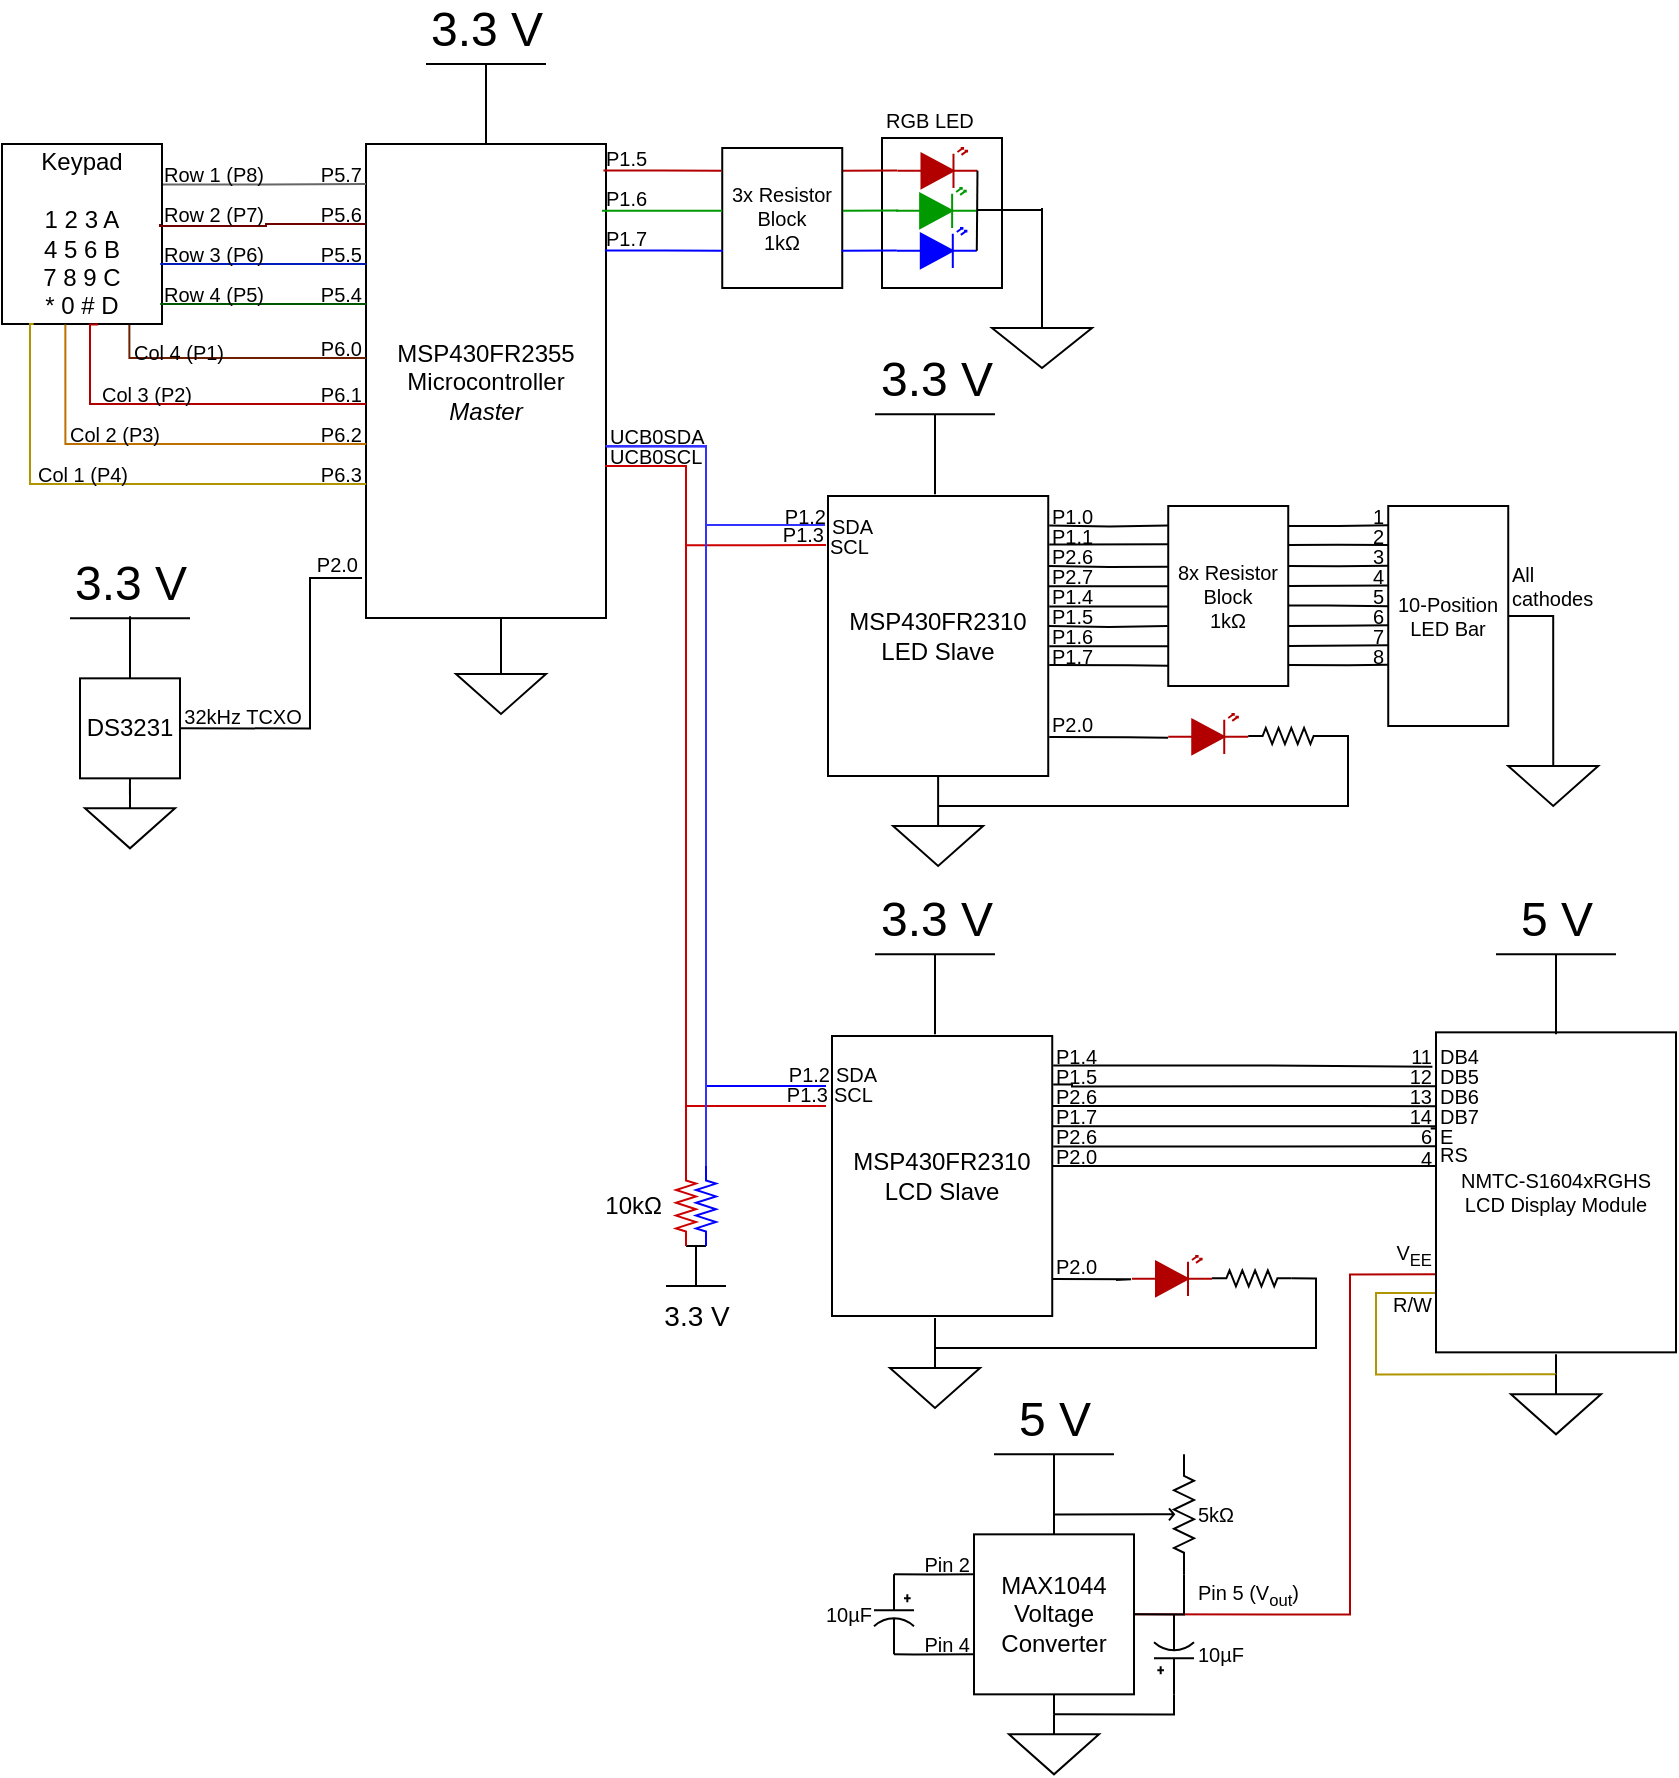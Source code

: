 <mxfile version="26.1.1">
  <diagram name="Page-1" id="Vn4VtxnQyh0I7_o8unmu">
    <mxGraphModel dx="1595" dy="768" grid="1" gridSize="10" guides="1" tooltips="1" connect="1" arrows="1" fold="1" page="1" pageScale="1" pageWidth="850" pageHeight="1100" math="0" shadow="0">
      <root>
        <mxCell id="0" />
        <mxCell id="1" parent="0" />
        <mxCell id="hpG1Qm7mXH6PX7LGlg_h-1" value="MSP430FR2310&lt;br&gt;LED Slave" style="rounded=0;whiteSpace=wrap;html=1;" parent="1" vertex="1">
          <mxGeometry x="419" y="319" width="110.12" height="140" as="geometry" />
        </mxCell>
        <mxCell id="hpG1Qm7mXH6PX7LGlg_h-2" value="8x Resistor Block&lt;br&gt;1kΩ" style="rounded=0;whiteSpace=wrap;html=1;fontSize=10;" parent="1" vertex="1">
          <mxGeometry x="589.12" y="324" width="60" height="90" as="geometry" />
        </mxCell>
        <mxCell id="hpG1Qm7mXH6PX7LGlg_h-3" style="edgeStyle=orthogonalEdgeStyle;rounded=0;orthogonalLoop=1;jettySize=auto;html=1;exitX=1.004;exitY=0.081;exitDx=0;exitDy=0;endArrow=none;endFill=0;exitPerimeter=0;entryX=-0.003;entryY=0.108;entryDx=0;entryDy=0;entryPerimeter=0;fillColor=#f5f5f5;strokeColor=#000000;" parent="1" target="hpG1Qm7mXH6PX7LGlg_h-2" edge="1">
          <mxGeometry relative="1" as="geometry">
            <mxPoint x="529.6" y="333.72" as="sourcePoint" />
            <mxPoint x="599.12" y="334" as="targetPoint" />
            <Array as="points" />
          </mxGeometry>
        </mxCell>
        <mxCell id="hpG1Qm7mXH6PX7LGlg_h-4" style="edgeStyle=orthogonalEdgeStyle;rounded=0;orthogonalLoop=1;jettySize=auto;html=1;endArrow=none;endFill=0;entryX=-0.003;entryY=0.212;entryDx=0;entryDy=0;entryPerimeter=0;exitX=1.004;exitY=0.16;exitDx=0;exitDy=0;exitPerimeter=0;fillColor=#a20025;strokeColor=#000000;" parent="1" target="hpG1Qm7mXH6PX7LGlg_h-2" edge="1">
          <mxGeometry relative="1" as="geometry">
            <mxPoint x="529.6" y="343.2" as="sourcePoint" />
            <mxPoint x="608.82" y="334.08" as="targetPoint" />
            <Array as="points">
              <mxPoint x="539.12" y="343" />
            </Array>
          </mxGeometry>
        </mxCell>
        <mxCell id="hpG1Qm7mXH6PX7LGlg_h-5" style="edgeStyle=orthogonalEdgeStyle;rounded=0;orthogonalLoop=1;jettySize=auto;html=1;endArrow=none;endFill=0;entryX=-0.001;entryY=0.338;entryDx=0;entryDy=0;exitX=1;exitY=0.25;exitDx=0;exitDy=0;entryPerimeter=0;fillColor=#0050ef;strokeColor=#000000;" parent="1" target="hpG1Qm7mXH6PX7LGlg_h-2" edge="1">
          <mxGeometry relative="1" as="geometry">
            <mxPoint x="529.12" y="354" as="sourcePoint" />
            <mxPoint x="608.82" y="334.08" as="targetPoint" />
            <Array as="points" />
          </mxGeometry>
        </mxCell>
        <mxCell id="hpG1Qm7mXH6PX7LGlg_h-6" style="edgeStyle=orthogonalEdgeStyle;rounded=0;orthogonalLoop=1;jettySize=auto;html=1;endArrow=none;endFill=0;exitX=1.001;exitY=0.332;exitDx=0;exitDy=0;exitPerimeter=0;entryX=0.002;entryY=0.446;entryDx=0;entryDy=0;entryPerimeter=0;fillColor=#008a00;strokeColor=#000000;" parent="1" target="hpG1Qm7mXH6PX7LGlg_h-2" edge="1">
          <mxGeometry relative="1" as="geometry">
            <mxPoint x="529.24" y="364.1" as="sourcePoint" />
            <mxPoint x="589.12" y="354" as="targetPoint" />
            <Array as="points">
              <mxPoint x="589.12" y="364" />
            </Array>
          </mxGeometry>
        </mxCell>
        <mxCell id="hpG1Qm7mXH6PX7LGlg_h-7" style="edgeStyle=orthogonalEdgeStyle;rounded=0;orthogonalLoop=1;jettySize=auto;html=1;endArrow=none;endFill=0;entryX=0.002;entryY=0.559;entryDx=0;entryDy=0;entryPerimeter=0;exitX=1.004;exitY=0.417;exitDx=0;exitDy=0;exitPerimeter=0;fillColor=#e3c800;strokeColor=#000000;" parent="1" target="hpG1Qm7mXH6PX7LGlg_h-2" edge="1">
          <mxGeometry relative="1" as="geometry">
            <mxPoint x="529.6" y="374.3" as="sourcePoint" />
            <mxPoint x="608.82" y="334.08" as="targetPoint" />
            <Array as="points">
              <mxPoint x="529.12" y="374" />
              <mxPoint x="589.12" y="374" />
            </Array>
          </mxGeometry>
        </mxCell>
        <mxCell id="hpG1Qm7mXH6PX7LGlg_h-8" style="edgeStyle=orthogonalEdgeStyle;rounded=0;orthogonalLoop=1;jettySize=auto;html=1;endArrow=none;endFill=0;exitX=1;exitY=0.5;exitDx=0;exitDy=0;entryX=-0.005;entryY=0.667;entryDx=0;entryDy=0;entryPerimeter=0;fillColor=#f0a30a;strokeColor=#000000;" parent="1" target="hpG1Qm7mXH6PX7LGlg_h-2" edge="1">
          <mxGeometry relative="1" as="geometry">
            <mxPoint x="529.12" y="384" as="sourcePoint" />
            <mxPoint x="599.12" y="394" as="targetPoint" />
            <Array as="points" />
          </mxGeometry>
        </mxCell>
        <mxCell id="hpG1Qm7mXH6PX7LGlg_h-9" style="edgeStyle=orthogonalEdgeStyle;rounded=0;orthogonalLoop=1;jettySize=auto;html=1;endArrow=none;endFill=0;entryX=-0.001;entryY=0.779;entryDx=0;entryDy=0;entryPerimeter=0;exitX=1.004;exitY=0.584;exitDx=0;exitDy=0;exitPerimeter=0;fillColor=#e51400;strokeColor=#000000;" parent="1" target="hpG1Qm7mXH6PX7LGlg_h-2" edge="1">
          <mxGeometry relative="1" as="geometry">
            <mxPoint x="529.6" y="394.1" as="sourcePoint" />
            <mxPoint x="608.82" y="334.08" as="targetPoint" />
            <Array as="points">
              <mxPoint x="529.12" y="394" />
              <mxPoint x="589.12" y="394" />
            </Array>
          </mxGeometry>
        </mxCell>
        <mxCell id="hpG1Qm7mXH6PX7LGlg_h-10" style="edgeStyle=orthogonalEdgeStyle;rounded=0;orthogonalLoop=1;jettySize=auto;html=1;endArrow=none;endFill=0;exitX=1.004;exitY=0.663;exitDx=0;exitDy=0;exitPerimeter=0;entryX=-0.001;entryY=0.887;entryDx=0;entryDy=0;entryPerimeter=0;fillColor=#a0522d;strokeColor=#000000;" parent="1" target="hpG1Qm7mXH6PX7LGlg_h-2" edge="1">
          <mxGeometry relative="1" as="geometry">
            <mxPoint x="529.6" y="403.56" as="sourcePoint" />
            <mxPoint x="589.12" y="404" as="targetPoint" />
            <Array as="points">
              <mxPoint x="569.12" y="404" />
            </Array>
          </mxGeometry>
        </mxCell>
        <mxCell id="hpG1Qm7mXH6PX7LGlg_h-11" value="P1.0" style="text;html=1;strokeColor=none;fillColor=none;align=left;verticalAlign=middle;whiteSpace=wrap;rounded=0;movable=1;resizable=1;rotatable=1;deletable=1;editable=1;connectable=1;fontSize=10;" parent="1" vertex="1">
          <mxGeometry x="529.12" y="324" width="30" height="10" as="geometry" />
        </mxCell>
        <mxCell id="hpG1Qm7mXH6PX7LGlg_h-12" value="P1.1" style="text;html=1;strokeColor=none;fillColor=none;align=left;verticalAlign=middle;whiteSpace=wrap;rounded=0;movable=1;resizable=1;rotatable=1;deletable=1;editable=1;connectable=1;fontSize=10;" parent="1" vertex="1">
          <mxGeometry x="529.12" y="334" width="30" height="10" as="geometry" />
        </mxCell>
        <mxCell id="hpG1Qm7mXH6PX7LGlg_h-13" value="&lt;span style=&quot;font-weight: normal;&quot;&gt;P2.6&lt;/span&gt;" style="text;html=1;strokeColor=none;fillColor=none;align=left;verticalAlign=middle;whiteSpace=wrap;rounded=0;movable=1;resizable=1;rotatable=1;deletable=1;editable=1;connectable=1;fontSize=10;fontStyle=1" parent="1" vertex="1">
          <mxGeometry x="529.12" y="344" width="30" height="10" as="geometry" />
        </mxCell>
        <mxCell id="hpG1Qm7mXH6PX7LGlg_h-14" value="P2.7" style="text;html=1;strokeColor=none;fillColor=none;align=left;verticalAlign=middle;whiteSpace=wrap;rounded=0;movable=1;resizable=1;rotatable=1;deletable=1;editable=1;connectable=1;fontSize=10;fontStyle=0" parent="1" vertex="1">
          <mxGeometry x="529.12" y="354" width="30" height="10" as="geometry" />
        </mxCell>
        <mxCell id="hpG1Qm7mXH6PX7LGlg_h-15" value="P1.4" style="text;html=1;strokeColor=none;fillColor=none;align=left;verticalAlign=middle;whiteSpace=wrap;rounded=0;movable=1;resizable=1;rotatable=1;deletable=1;editable=1;connectable=1;fontSize=10;" parent="1" vertex="1">
          <mxGeometry x="529.12" y="364" width="30" height="10" as="geometry" />
        </mxCell>
        <mxCell id="hpG1Qm7mXH6PX7LGlg_h-16" value="P1.5" style="text;html=1;strokeColor=none;fillColor=none;align=left;verticalAlign=middle;whiteSpace=wrap;rounded=0;movable=1;resizable=1;rotatable=1;deletable=1;editable=1;connectable=1;fontSize=10;" parent="1" vertex="1">
          <mxGeometry x="529.12" y="374" width="30" height="10" as="geometry" />
        </mxCell>
        <mxCell id="hpG1Qm7mXH6PX7LGlg_h-17" value="P1.6" style="text;html=1;strokeColor=none;fillColor=none;align=left;verticalAlign=middle;whiteSpace=wrap;rounded=0;movable=1;resizable=1;rotatable=1;deletable=1;editable=1;connectable=1;fontSize=10;" parent="1" vertex="1">
          <mxGeometry x="529.12" y="384" width="30" height="10" as="geometry" />
        </mxCell>
        <mxCell id="hpG1Qm7mXH6PX7LGlg_h-18" value="P1.7" style="text;html=1;strokeColor=none;fillColor=none;align=left;verticalAlign=middle;whiteSpace=wrap;rounded=0;movable=1;resizable=1;rotatable=1;deletable=1;editable=1;connectable=1;fontSize=10;" parent="1" vertex="1">
          <mxGeometry x="529.12" y="394" width="30" height="10" as="geometry" />
        </mxCell>
        <mxCell id="hpG1Qm7mXH6PX7LGlg_h-19" value="10-Position LED Bar" style="rounded=0;whiteSpace=wrap;html=1;fontSize=10;" parent="1" vertex="1">
          <mxGeometry x="699.12" y="324" width="60" height="110" as="geometry" />
        </mxCell>
        <mxCell id="hpG1Qm7mXH6PX7LGlg_h-20" style="edgeStyle=orthogonalEdgeStyle;rounded=0;orthogonalLoop=1;jettySize=auto;html=1;exitX=1.003;exitY=0.111;exitDx=0;exitDy=0;endArrow=none;endFill=0;exitPerimeter=0;entryX=0;entryY=0.088;entryDx=0;entryDy=0;entryPerimeter=0;fillColor=#f5f5f5;strokeColor=#000000;" parent="1" source="hpG1Qm7mXH6PX7LGlg_h-2" target="hpG1Qm7mXH6PX7LGlg_h-19" edge="1">
          <mxGeometry relative="1" as="geometry">
            <mxPoint x="639.6" y="333.72" as="sourcePoint" />
            <mxPoint x="718.94" y="333.72" as="targetPoint" />
            <Array as="points" />
          </mxGeometry>
        </mxCell>
        <mxCell id="hpG1Qm7mXH6PX7LGlg_h-21" style="edgeStyle=orthogonalEdgeStyle;rounded=0;orthogonalLoop=1;jettySize=auto;html=1;endArrow=none;endFill=0;entryX=-0.003;entryY=0.177;entryDx=0;entryDy=0;entryPerimeter=0;exitX=1.004;exitY=0.216;exitDx=0;exitDy=0;exitPerimeter=0;fillColor=#a20025;strokeColor=#000000;" parent="1" source="hpG1Qm7mXH6PX7LGlg_h-2" target="hpG1Qm7mXH6PX7LGlg_h-19" edge="1">
          <mxGeometry relative="1" as="geometry">
            <mxPoint x="639.6" y="343.2" as="sourcePoint" />
            <mxPoint x="718.94" y="343.08" as="targetPoint" />
            <Array as="points" />
          </mxGeometry>
        </mxCell>
        <mxCell id="hpG1Qm7mXH6PX7LGlg_h-22" style="edgeStyle=orthogonalEdgeStyle;rounded=0;orthogonalLoop=1;jettySize=auto;html=1;endArrow=none;endFill=0;entryX=0;entryY=0.272;entryDx=0;entryDy=0;exitX=1;exitY=0.334;exitDx=0;exitDy=0;entryPerimeter=0;fillColor=#0050ef;strokeColor=#000000;exitPerimeter=0;" parent="1" source="hpG1Qm7mXH6PX7LGlg_h-2" target="hpG1Qm7mXH6PX7LGlg_h-19" edge="1">
          <mxGeometry relative="1" as="geometry">
            <mxPoint x="639.12" y="354" as="sourcePoint" />
            <mxPoint x="719.06" y="354.42" as="targetPoint" />
            <Array as="points" />
          </mxGeometry>
        </mxCell>
        <mxCell id="hpG1Qm7mXH6PX7LGlg_h-23" style="edgeStyle=orthogonalEdgeStyle;rounded=0;orthogonalLoop=1;jettySize=auto;html=1;endArrow=none;endFill=0;exitX=1.004;exitY=0.444;exitDx=0;exitDy=0;exitPerimeter=0;entryX=-0.003;entryY=0.361;entryDx=0;entryDy=0;entryPerimeter=0;fillColor=#008a00;strokeColor=#000000;" parent="1" source="hpG1Qm7mXH6PX7LGlg_h-2" target="hpG1Qm7mXH6PX7LGlg_h-19" edge="1">
          <mxGeometry relative="1" as="geometry">
            <mxPoint x="639.24" y="363.84" as="sourcePoint" />
            <mxPoint x="719.24" y="364.14" as="targetPoint" />
            <Array as="points">
              <mxPoint x="699.12" y="364" />
            </Array>
          </mxGeometry>
        </mxCell>
        <mxCell id="hpG1Qm7mXH6PX7LGlg_h-24" style="edgeStyle=orthogonalEdgeStyle;rounded=0;orthogonalLoop=1;jettySize=auto;html=1;endArrow=none;endFill=0;entryX=0.004;entryY=0.456;entryDx=0;entryDy=0;entryPerimeter=0;fillColor=#e3c800;strokeColor=#000000;exitX=1.004;exitY=0.553;exitDx=0;exitDy=0;exitPerimeter=0;" parent="1" source="hpG1Qm7mXH6PX7LGlg_h-2" target="hpG1Qm7mXH6PX7LGlg_h-19" edge="1">
          <mxGeometry relative="1" as="geometry">
            <mxPoint x="669.12" y="384" as="sourcePoint" />
            <mxPoint x="719.24" y="374.31" as="targetPoint" />
            <Array as="points">
              <mxPoint x="669.12" y="374" />
            </Array>
          </mxGeometry>
        </mxCell>
        <mxCell id="hpG1Qm7mXH6PX7LGlg_h-25" style="edgeStyle=orthogonalEdgeStyle;rounded=0;orthogonalLoop=1;jettySize=auto;html=1;endArrow=none;endFill=0;exitX=0.998;exitY=0.666;exitDx=0;exitDy=0;entryX=0;entryY=0.542;entryDx=0;entryDy=0;entryPerimeter=0;fillColor=#f0a30a;strokeColor=#000000;exitPerimeter=0;" parent="1" source="hpG1Qm7mXH6PX7LGlg_h-2" target="hpG1Qm7mXH6PX7LGlg_h-19" edge="1">
          <mxGeometry relative="1" as="geometry">
            <mxPoint x="639.12" y="384" as="sourcePoint" />
            <mxPoint x="718.82" y="384.03" as="targetPoint" />
            <Array as="points" />
          </mxGeometry>
        </mxCell>
        <mxCell id="hpG1Qm7mXH6PX7LGlg_h-26" style="edgeStyle=orthogonalEdgeStyle;rounded=0;orthogonalLoop=1;jettySize=auto;html=1;endArrow=none;endFill=0;entryX=-0.003;entryY=0.633;entryDx=0;entryDy=0;entryPerimeter=0;exitX=1.002;exitY=0.778;exitDx=0;exitDy=0;exitPerimeter=0;fillColor=#e51400;strokeColor=#000000;" parent="1" source="hpG1Qm7mXH6PX7LGlg_h-2" target="hpG1Qm7mXH6PX7LGlg_h-19" edge="1">
          <mxGeometry relative="1" as="geometry">
            <mxPoint x="639.6" y="394.08" as="sourcePoint" />
            <mxPoint x="719.06" y="394.11" as="targetPoint" />
            <Array as="points">
              <mxPoint x="699.12" y="394" />
            </Array>
          </mxGeometry>
        </mxCell>
        <mxCell id="hpG1Qm7mXH6PX7LGlg_h-27" style="edgeStyle=orthogonalEdgeStyle;rounded=0;orthogonalLoop=1;jettySize=auto;html=1;endArrow=none;endFill=0;exitX=1;exitY=0.884;exitDx=0;exitDy=0;exitPerimeter=0;entryX=-0.003;entryY=0.722;entryDx=0;entryDy=0;entryPerimeter=0;fillColor=#a0522d;strokeColor=#000000;" parent="1" source="hpG1Qm7mXH6PX7LGlg_h-2" target="hpG1Qm7mXH6PX7LGlg_h-19" edge="1">
          <mxGeometry relative="1" as="geometry">
            <mxPoint x="639.6" y="403.56" as="sourcePoint" />
            <mxPoint x="719.06" y="403.83" as="targetPoint" />
            <Array as="points">
              <mxPoint x="679.12" y="404" />
            </Array>
          </mxGeometry>
        </mxCell>
        <mxCell id="hpG1Qm7mXH6PX7LGlg_h-28" value="1" style="text;html=1;strokeColor=none;fillColor=none;align=right;verticalAlign=middle;whiteSpace=wrap;rounded=0;movable=1;resizable=1;rotatable=1;deletable=1;editable=1;connectable=1;fontSize=10;fontStyle=0" parent="1" vertex="1">
          <mxGeometry x="679.12" y="324" width="20" height="10" as="geometry" />
        </mxCell>
        <mxCell id="hpG1Qm7mXH6PX7LGlg_h-29" value="2" style="text;html=1;strokeColor=none;fillColor=none;align=right;verticalAlign=middle;whiteSpace=wrap;rounded=0;movable=1;resizable=1;rotatable=1;deletable=1;editable=1;connectable=1;fontSize=10;fontStyle=0" parent="1" vertex="1">
          <mxGeometry x="679.12" y="334" width="20" height="10" as="geometry" />
        </mxCell>
        <mxCell id="hpG1Qm7mXH6PX7LGlg_h-30" value="3" style="text;html=1;strokeColor=none;fillColor=none;align=right;verticalAlign=middle;whiteSpace=wrap;rounded=0;movable=1;resizable=1;rotatable=1;deletable=1;editable=1;connectable=1;fontSize=10;fontStyle=0" parent="1" vertex="1">
          <mxGeometry x="679.12" y="344" width="20" height="10" as="geometry" />
        </mxCell>
        <mxCell id="hpG1Qm7mXH6PX7LGlg_h-31" value="4" style="text;html=1;strokeColor=none;fillColor=none;align=right;verticalAlign=middle;whiteSpace=wrap;rounded=0;movable=1;resizable=1;rotatable=1;deletable=1;editable=1;connectable=1;fontSize=10;fontStyle=0" parent="1" vertex="1">
          <mxGeometry x="679.12" y="354" width="20" height="10" as="geometry" />
        </mxCell>
        <mxCell id="hpG1Qm7mXH6PX7LGlg_h-32" value="5" style="text;html=1;strokeColor=none;fillColor=none;align=right;verticalAlign=middle;whiteSpace=wrap;rounded=0;movable=1;resizable=1;rotatable=1;deletable=1;editable=1;connectable=1;fontSize=10;fontStyle=0" parent="1" vertex="1">
          <mxGeometry x="679.12" y="364" width="20" height="10" as="geometry" />
        </mxCell>
        <mxCell id="hpG1Qm7mXH6PX7LGlg_h-33" value="6" style="text;html=1;strokeColor=none;fillColor=none;align=right;verticalAlign=middle;whiteSpace=wrap;rounded=0;movable=1;resizable=1;rotatable=1;deletable=1;editable=1;connectable=1;fontSize=10;fontStyle=0" parent="1" vertex="1">
          <mxGeometry x="679.12" y="374" width="20" height="10" as="geometry" />
        </mxCell>
        <mxCell id="hpG1Qm7mXH6PX7LGlg_h-34" value="7" style="text;html=1;strokeColor=none;fillColor=none;align=right;verticalAlign=middle;whiteSpace=wrap;rounded=0;movable=1;resizable=1;rotatable=1;deletable=1;editable=1;connectable=1;fontSize=10;fontStyle=0" parent="1" vertex="1">
          <mxGeometry x="679.12" y="384" width="20" height="10" as="geometry" />
        </mxCell>
        <mxCell id="hpG1Qm7mXH6PX7LGlg_h-35" value="8" style="text;html=1;strokeColor=none;fillColor=none;align=right;verticalAlign=middle;whiteSpace=wrap;rounded=0;movable=1;resizable=1;rotatable=1;deletable=1;editable=1;connectable=1;fontSize=10;fontStyle=0" parent="1" vertex="1">
          <mxGeometry x="679.12" y="394" width="20" height="10" as="geometry" />
        </mxCell>
        <mxCell id="hpG1Qm7mXH6PX7LGlg_h-36" style="edgeStyle=orthogonalEdgeStyle;rounded=0;orthogonalLoop=1;jettySize=auto;html=1;exitX=0.5;exitY=0;exitDx=0;exitDy=0;exitPerimeter=0;entryX=1;entryY=0.5;entryDx=0;entryDy=0;fontSize=10;endArrow=none;endFill=0;" parent="1" source="hpG1Qm7mXH6PX7LGlg_h-37" target="hpG1Qm7mXH6PX7LGlg_h-19" edge="1">
          <mxGeometry relative="1" as="geometry" />
        </mxCell>
        <mxCell id="hpG1Qm7mXH6PX7LGlg_h-37" value="" style="pointerEvents=1;verticalLabelPosition=bottom;shadow=0;dashed=0;align=center;html=1;verticalAlign=top;shape=mxgraph.electrical.signal_sources.signal_ground;" parent="1" vertex="1">
          <mxGeometry x="759.12" y="444" width="45" height="30" as="geometry" />
        </mxCell>
        <mxCell id="hpG1Qm7mXH6PX7LGlg_h-38" value="All cathodes" style="text;html=1;strokeColor=none;fillColor=none;align=left;verticalAlign=bottom;whiteSpace=wrap;rounded=0;movable=1;resizable=1;rotatable=1;deletable=1;editable=1;connectable=1;fontSize=10;" parent="1" vertex="1">
          <mxGeometry x="759.12" y="354" width="40" height="25" as="geometry" />
        </mxCell>
        <mxCell id="hpG1Qm7mXH6PX7LGlg_h-41" value="P1.2" style="text;html=1;strokeColor=none;fillColor=none;align=right;verticalAlign=middle;whiteSpace=wrap;rounded=0;movable=1;resizable=1;rotatable=1;deletable=1;editable=1;connectable=1;fontSize=10;" parent="1" vertex="1">
          <mxGeometry x="390" y="324" width="30" height="10" as="geometry" />
        </mxCell>
        <mxCell id="hpG1Qm7mXH6PX7LGlg_h-42" value="P1.3" style="text;html=1;strokeColor=none;fillColor=none;align=right;verticalAlign=middle;whiteSpace=wrap;rounded=0;movable=1;resizable=1;rotatable=1;deletable=1;editable=1;connectable=1;fontSize=10;" parent="1" vertex="1">
          <mxGeometry x="389" y="333" width="30" height="10" as="geometry" />
        </mxCell>
        <mxCell id="hpG1Qm7mXH6PX7LGlg_h-43" value="SDA" style="text;html=1;strokeColor=none;fillColor=none;align=left;verticalAlign=middle;whiteSpace=wrap;rounded=0;movable=1;resizable=1;rotatable=1;deletable=1;editable=1;connectable=1;fontSize=10;" parent="1" vertex="1">
          <mxGeometry x="419.12" y="329" width="30" height="10" as="geometry" />
        </mxCell>
        <mxCell id="hpG1Qm7mXH6PX7LGlg_h-44" value="SCL" style="text;html=1;strokeColor=none;fillColor=none;align=left;verticalAlign=middle;whiteSpace=wrap;rounded=0;movable=1;resizable=1;rotatable=1;deletable=1;editable=1;connectable=1;fontSize=10;" parent="1" vertex="1">
          <mxGeometry x="418" y="339" width="30" height="10" as="geometry" />
        </mxCell>
        <mxCell id="hpG1Qm7mXH6PX7LGlg_h-47" value="" style="verticalLabelPosition=bottom;shadow=0;dashed=0;align=center;html=1;verticalAlign=top;shape=mxgraph.electrical.opto_electronics.led_2;pointerEvents=1;direction=east;fillColor=#B20000;fontColor=#ffffff;strokeColor=#B20000;" parent="1" vertex="1">
          <mxGeometry x="589.12" y="428" width="40" height="20" as="geometry" />
        </mxCell>
        <mxCell id="hpG1Qm7mXH6PX7LGlg_h-48" style="edgeStyle=orthogonalEdgeStyle;rounded=0;orthogonalLoop=1;jettySize=auto;html=1;endArrow=none;endFill=0;exitX=1.004;exitY=0.663;exitDx=0;exitDy=0;exitPerimeter=0;entryX=-0.001;entryY=0.887;entryDx=0;entryDy=0;entryPerimeter=0;fillColor=#a0522d;strokeColor=#000000;" parent="1" edge="1">
          <mxGeometry relative="1" as="geometry">
            <mxPoint x="529.6" y="439.56" as="sourcePoint" />
            <mxPoint x="589.06" y="439.83" as="targetPoint" />
            <Array as="points">
              <mxPoint x="569.12" y="440" />
            </Array>
          </mxGeometry>
        </mxCell>
        <mxCell id="hpG1Qm7mXH6PX7LGlg_h-49" value="P2.0" style="text;html=1;strokeColor=none;fillColor=none;align=left;verticalAlign=middle;whiteSpace=wrap;rounded=0;movable=1;resizable=1;rotatable=1;deletable=1;editable=1;connectable=1;fontSize=10;" parent="1" vertex="1">
          <mxGeometry x="529.12" y="428" width="30" height="10" as="geometry" />
        </mxCell>
        <mxCell id="hpG1Qm7mXH6PX7LGlg_h-50" value="" style="pointerEvents=1;verticalLabelPosition=bottom;shadow=0;dashed=0;align=center;html=1;verticalAlign=top;shape=mxgraph.electrical.resistors.resistor_2;" parent="1" vertex="1">
          <mxGeometry x="629.12" y="435" width="39.88" height="8" as="geometry" />
        </mxCell>
        <mxCell id="hpG1Qm7mXH6PX7LGlg_h-52" value="" style="endArrow=none;html=1;rounded=0;exitX=1;exitY=0.5;exitDx=0;exitDy=0;exitPerimeter=0;edgeStyle=orthogonalEdgeStyle;entryX=0.5;entryY=0;entryDx=0;entryDy=0;entryPerimeter=0;" parent="1" source="hpG1Qm7mXH6PX7LGlg_h-50" target="rl5Qvpyl6M8Jd3RO96EI-58" edge="1">
          <mxGeometry width="50" height="50" relative="1" as="geometry">
            <mxPoint x="589" y="410" as="sourcePoint" />
            <mxPoint x="523" y="474" as="targetPoint" />
            <Array as="points">
              <mxPoint x="679" y="439" />
              <mxPoint x="679" y="474" />
            </Array>
          </mxGeometry>
        </mxCell>
        <mxCell id="hpG1Qm7mXH6PX7LGlg_h-54" value="MSP430FR2310&lt;br&gt;LCD Slave" style="rounded=0;whiteSpace=wrap;html=1;" parent="1" vertex="1">
          <mxGeometry x="421" y="589" width="110.12" height="140" as="geometry" />
        </mxCell>
        <mxCell id="hpG1Qm7mXH6PX7LGlg_h-56" style="edgeStyle=orthogonalEdgeStyle;rounded=0;orthogonalLoop=1;jettySize=auto;html=1;exitX=1.004;exitY=0.081;exitDx=0;exitDy=0;endArrow=none;endFill=0;exitPerimeter=0;entryX=-0.015;entryY=0.101;entryDx=0;entryDy=0;entryPerimeter=0;fillColor=#f5f5f5;strokeColor=#000000;" parent="1" edge="1">
          <mxGeometry relative="1" as="geometry">
            <mxPoint x="531.6" y="603.72" as="sourcePoint" />
            <mxPoint x="721.2" y="604.33" as="targetPoint" />
            <Array as="points">
              <mxPoint x="626" y="604" />
              <mxPoint x="721" y="604" />
            </Array>
          </mxGeometry>
        </mxCell>
        <mxCell id="hpG1Qm7mXH6PX7LGlg_h-57" style="edgeStyle=orthogonalEdgeStyle;rounded=0;orthogonalLoop=1;jettySize=auto;html=1;endArrow=none;endFill=0;entryX=0;entryY=1;entryDx=0;entryDy=0;exitX=1.004;exitY=0.16;exitDx=0;exitDy=0;exitPerimeter=0;fillColor=#a20025;strokeColor=#000000;" parent="1" target="rl5Qvpyl6M8Jd3RO96EI-44" edge="1">
          <mxGeometry relative="1" as="geometry">
            <mxPoint x="531.6" y="613.2" as="sourcePoint" />
            <mxPoint x="590.94" y="613.08" as="targetPoint" />
            <Array as="points">
              <mxPoint x="541" y="613" />
            </Array>
          </mxGeometry>
        </mxCell>
        <mxCell id="hpG1Qm7mXH6PX7LGlg_h-58" style="edgeStyle=orthogonalEdgeStyle;rounded=0;orthogonalLoop=1;jettySize=auto;html=1;endArrow=none;endFill=0;entryX=0;entryY=0;entryDx=0;entryDy=0;exitX=1;exitY=0.25;exitDx=0;exitDy=0;fillColor=#0050ef;strokeColor=#000000;" parent="1" target="rl5Qvpyl6M8Jd3RO96EI-46" edge="1">
          <mxGeometry relative="1" as="geometry">
            <mxPoint x="531.12" y="624" as="sourcePoint" />
            <mxPoint x="591.06" y="624.42" as="targetPoint" />
            <Array as="points">
              <mxPoint x="683" y="624" />
              <mxPoint x="683" y="624" />
            </Array>
          </mxGeometry>
        </mxCell>
        <mxCell id="hpG1Qm7mXH6PX7LGlg_h-59" style="edgeStyle=orthogonalEdgeStyle;rounded=0;orthogonalLoop=1;jettySize=auto;html=1;endArrow=none;endFill=0;exitX=1.001;exitY=0.332;exitDx=0;exitDy=0;exitPerimeter=0;entryX=-0.088;entryY=1.108;entryDx=0;entryDy=0;entryPerimeter=0;fillColor=#008a00;strokeColor=#000000;" parent="1" target="rl5Qvpyl6M8Jd3RO96EI-46" edge="1">
          <mxGeometry relative="1" as="geometry">
            <mxPoint x="531.24" y="634.1" as="sourcePoint" />
            <mxPoint x="591.24" y="634.14" as="targetPoint" />
            <Array as="points">
              <mxPoint x="730" y="634" />
            </Array>
          </mxGeometry>
        </mxCell>
        <mxCell id="hpG1Qm7mXH6PX7LGlg_h-60" style="edgeStyle=orthogonalEdgeStyle;rounded=0;orthogonalLoop=1;jettySize=auto;html=1;endArrow=none;endFill=0;entryX=0;entryY=1;entryDx=0;entryDy=0;exitX=1.004;exitY=0.417;exitDx=0;exitDy=0;exitPerimeter=0;fillColor=#e3c800;strokeColor=#000000;" parent="1" target="rl5Qvpyl6M8Jd3RO96EI-41" edge="1">
          <mxGeometry relative="1" as="geometry">
            <mxPoint x="531.6" y="644.3" as="sourcePoint" />
            <mxPoint x="591.24" y="644.31" as="targetPoint" />
            <Array as="points">
              <mxPoint x="632" y="644" />
              <mxPoint x="733" y="644" />
            </Array>
          </mxGeometry>
        </mxCell>
        <mxCell id="hpG1Qm7mXH6PX7LGlg_h-61" style="edgeStyle=orthogonalEdgeStyle;rounded=0;orthogonalLoop=1;jettySize=auto;html=1;endArrow=none;endFill=0;exitX=1;exitY=0.5;exitDx=0;exitDy=0;entryX=-0.078;entryY=0.588;entryDx=0;entryDy=0;entryPerimeter=0;fillColor=#f0a30a;strokeColor=#000000;" parent="1" edge="1">
          <mxGeometry relative="1" as="geometry">
            <mxPoint x="531.12" y="654" as="sourcePoint" />
            <mxPoint x="729.66" y="654.05" as="targetPoint" />
            <Array as="points">
              <mxPoint x="683" y="654" />
              <mxPoint x="683" y="654" />
            </Array>
          </mxGeometry>
        </mxCell>
        <mxCell id="hpG1Qm7mXH6PX7LGlg_h-64" value="P1.4" style="text;html=1;strokeColor=none;fillColor=none;align=left;verticalAlign=middle;whiteSpace=wrap;rounded=0;movable=1;resizable=1;rotatable=1;deletable=1;editable=1;connectable=1;fontSize=10;" parent="1" vertex="1">
          <mxGeometry x="531.12" y="594" width="30" height="10" as="geometry" />
        </mxCell>
        <mxCell id="hpG1Qm7mXH6PX7LGlg_h-65" value="P1.5" style="text;html=1;strokeColor=none;fillColor=none;align=left;verticalAlign=middle;whiteSpace=wrap;rounded=0;movable=1;resizable=1;rotatable=1;deletable=1;editable=1;connectable=1;fontSize=10;" parent="1" vertex="1">
          <mxGeometry x="531.12" y="604" width="30" height="10" as="geometry" />
        </mxCell>
        <mxCell id="hpG1Qm7mXH6PX7LGlg_h-66" value="&lt;span style=&quot;font-weight: normal;&quot;&gt;P2.6&lt;/span&gt;" style="text;html=1;strokeColor=none;fillColor=none;align=left;verticalAlign=middle;whiteSpace=wrap;rounded=0;movable=1;resizable=1;rotatable=1;deletable=1;editable=1;connectable=1;fontSize=10;fontStyle=1" parent="1" vertex="1">
          <mxGeometry x="531.12" y="614" width="30" height="10" as="geometry" />
        </mxCell>
        <mxCell id="hpG1Qm7mXH6PX7LGlg_h-67" value="P1.7" style="text;html=1;strokeColor=none;fillColor=none;align=left;verticalAlign=middle;whiteSpace=wrap;rounded=0;movable=1;resizable=1;rotatable=1;deletable=1;editable=1;connectable=1;fontSize=10;fontStyle=0" parent="1" vertex="1">
          <mxGeometry x="531.12" y="624" width="30" height="10" as="geometry" />
        </mxCell>
        <mxCell id="hpG1Qm7mXH6PX7LGlg_h-68" value="P2.6" style="text;html=1;strokeColor=none;fillColor=none;align=left;verticalAlign=middle;whiteSpace=wrap;rounded=0;movable=1;resizable=1;rotatable=1;deletable=1;editable=1;connectable=1;fontSize=10;" parent="1" vertex="1">
          <mxGeometry x="531.12" y="634" width="30" height="10" as="geometry" />
        </mxCell>
        <mxCell id="hpG1Qm7mXH6PX7LGlg_h-69" value="P2.0" style="text;html=1;strokeColor=none;fillColor=none;align=left;verticalAlign=middle;whiteSpace=wrap;rounded=0;movable=1;resizable=1;rotatable=1;deletable=1;editable=1;connectable=1;fontSize=10;" parent="1" vertex="1">
          <mxGeometry x="531.12" y="644" width="30" height="10" as="geometry" />
        </mxCell>
        <mxCell id="hpG1Qm7mXH6PX7LGlg_h-94" value="P1.2" style="text;html=1;strokeColor=none;fillColor=none;align=right;verticalAlign=middle;whiteSpace=wrap;rounded=0;movable=1;resizable=1;rotatable=1;deletable=1;editable=1;connectable=1;fontSize=10;" parent="1" vertex="1">
          <mxGeometry x="392" y="603" width="30" height="10" as="geometry" />
        </mxCell>
        <mxCell id="hpG1Qm7mXH6PX7LGlg_h-95" value="P1.3" style="text;html=1;strokeColor=none;fillColor=none;align=right;verticalAlign=middle;whiteSpace=wrap;rounded=0;movable=1;resizable=1;rotatable=1;deletable=1;editable=1;connectable=1;fontSize=10;" parent="1" vertex="1">
          <mxGeometry x="391" y="613" width="30" height="10" as="geometry" />
        </mxCell>
        <mxCell id="hpG1Qm7mXH6PX7LGlg_h-96" value="SDA" style="text;html=1;strokeColor=none;fillColor=none;align=left;verticalAlign=middle;whiteSpace=wrap;rounded=0;movable=1;resizable=1;rotatable=1;deletable=1;editable=1;connectable=1;fontSize=10;" parent="1" vertex="1">
          <mxGeometry x="421.12" y="603" width="30" height="10" as="geometry" />
        </mxCell>
        <mxCell id="hpG1Qm7mXH6PX7LGlg_h-97" value="SCL" style="text;html=1;strokeColor=none;fillColor=none;align=left;verticalAlign=middle;whiteSpace=wrap;rounded=0;movable=1;resizable=1;rotatable=1;deletable=1;editable=1;connectable=1;fontSize=10;" parent="1" vertex="1">
          <mxGeometry x="420" y="613" width="30" height="10" as="geometry" />
        </mxCell>
        <mxCell id="rl5Qvpyl6M8Jd3RO96EI-7" style="edgeStyle=orthogonalEdgeStyle;rounded=0;orthogonalLoop=1;jettySize=auto;html=1;exitX=0.5;exitY=1;exitDx=0;exitDy=0;entryX=0.5;entryY=0;entryDx=0;entryDy=0;entryPerimeter=0;fontSize=10;endArrow=none;endFill=0;" parent="1" source="rl5Qvpyl6M8Jd3RO96EI-11" target="rl5Qvpyl6M8Jd3RO96EI-15" edge="1">
          <mxGeometry relative="1" as="geometry" />
        </mxCell>
        <mxCell id="rl5Qvpyl6M8Jd3RO96EI-8" style="edgeStyle=orthogonalEdgeStyle;rounded=0;orthogonalLoop=1;jettySize=auto;html=1;exitX=1;exitY=0.5;exitDx=0;exitDy=0;entryX=1;entryY=0.5;entryDx=0;entryDy=0;entryPerimeter=0;strokeColor=#FFFFFF;fontSize=10;endArrow=none;endFill=0;" parent="1" source="rl5Qvpyl6M8Jd3RO96EI-11" target="rl5Qvpyl6M8Jd3RO96EI-13" edge="1">
          <mxGeometry relative="1" as="geometry" />
        </mxCell>
        <mxCell id="rl5Qvpyl6M8Jd3RO96EI-9" style="edgeStyle=orthogonalEdgeStyle;rounded=0;orthogonalLoop=1;jettySize=auto;html=1;exitX=1;exitY=0.5;exitDx=0;exitDy=0;strokeColor=#B20000;fontSize=10;endArrow=none;endFill=0;entryX=0;entryY=0.75;entryDx=0;entryDy=0;fillColor=#e51400;" parent="1" source="rl5Qvpyl6M8Jd3RO96EI-11" edge="1">
          <mxGeometry relative="1" as="geometry">
            <mxPoint x="723" y="708.17" as="targetPoint" />
            <Array as="points">
              <mxPoint x="680" y="878" />
              <mxPoint x="680" y="708" />
            </Array>
          </mxGeometry>
        </mxCell>
        <mxCell id="rl5Qvpyl6M8Jd3RO96EI-10" style="edgeStyle=orthogonalEdgeStyle;rounded=0;orthogonalLoop=1;jettySize=auto;html=1;exitX=0.5;exitY=0;exitDx=0;exitDy=0;entryX=0.5;entryY=1;entryDx=0;entryDy=0;entryPerimeter=0;fontSize=12;endArrow=none;endFill=0;" parent="1" source="rl5Qvpyl6M8Jd3RO96EI-11" target="rl5Qvpyl6M8Jd3RO96EI-14" edge="1">
          <mxGeometry relative="1" as="geometry">
            <Array as="points">
              <mxPoint x="532" y="828.17" />
            </Array>
          </mxGeometry>
        </mxCell>
        <mxCell id="rl5Qvpyl6M8Jd3RO96EI-11" value="MAX1044&lt;br&gt;Voltage Converter" style="rounded=0;whiteSpace=wrap;html=1;" parent="1" vertex="1">
          <mxGeometry x="492" y="838.17" width="80" height="80" as="geometry" />
        </mxCell>
        <mxCell id="rl5Qvpyl6M8Jd3RO96EI-12" style="edgeStyle=orthogonalEdgeStyle;rounded=0;orthogonalLoop=1;jettySize=auto;html=1;exitX=0;exitY=0.5;exitDx=0;exitDy=0;exitPerimeter=0;entryX=0.5;entryY=0;entryDx=0;entryDy=0;entryPerimeter=0;fontSize=10;endArrow=none;endFill=0;" parent="1" source="rl5Qvpyl6M8Jd3RO96EI-13" target="rl5Qvpyl6M8Jd3RO96EI-15" edge="1">
          <mxGeometry relative="1" as="geometry">
            <Array as="points">
              <mxPoint x="592" y="928.17" />
            </Array>
          </mxGeometry>
        </mxCell>
        <mxCell id="rl5Qvpyl6M8Jd3RO96EI-13" value="10µF" style="pointerEvents=1;verticalLabelPosition=middle;shadow=0;dashed=0;align=left;html=1;verticalAlign=middle;shape=mxgraph.electrical.capacitors.capacitor_3;fontSize=10;direction=north;labelPosition=right;" parent="1" vertex="1">
          <mxGeometry x="582" y="878.17" width="20" height="40" as="geometry" />
        </mxCell>
        <mxCell id="rl5Qvpyl6M8Jd3RO96EI-14" value="5kΩ" style="pointerEvents=1;verticalLabelPosition=middle;shadow=0;dashed=0;align=left;html=1;verticalAlign=middle;shape=mxgraph.electrical.resistors.potentiometer_2;fontSize=10;direction=south;labelPosition=right;" parent="1" vertex="1">
          <mxGeometry x="582" y="798.17" width="20" height="60" as="geometry" />
        </mxCell>
        <mxCell id="rl5Qvpyl6M8Jd3RO96EI-15" value="" style="pointerEvents=1;verticalLabelPosition=bottom;shadow=0;dashed=0;align=center;html=1;verticalAlign=top;shape=mxgraph.electrical.signal_sources.signal_ground;" parent="1" vertex="1">
          <mxGeometry x="509.5" y="928.17" width="45" height="30" as="geometry" />
        </mxCell>
        <mxCell id="rl5Qvpyl6M8Jd3RO96EI-16" style="edgeStyle=orthogonalEdgeStyle;rounded=0;orthogonalLoop=1;jettySize=auto;html=1;exitX=0.5;exitY=0;exitDx=0;exitDy=0;exitPerimeter=0;entryX=0.5;entryY=0;entryDx=0;entryDy=0;strokeColor=#FFFFFF;fontSize=10;endArrow=none;endFill=0;" parent="1" source="rl5Qvpyl6M8Jd3RO96EI-17" target="rl5Qvpyl6M8Jd3RO96EI-11" edge="1">
          <mxGeometry relative="1" as="geometry" />
        </mxCell>
        <mxCell id="rl5Qvpyl6M8Jd3RO96EI-17" value="5 V" style="verticalLabelPosition=top;verticalAlign=bottom;shape=mxgraph.electrical.signal_sources.vdd;shadow=0;dashed=0;align=center;strokeWidth=1;fontSize=24;html=1;flipV=1;" parent="1" vertex="1">
          <mxGeometry x="502" y="798.17" width="60" height="40" as="geometry" />
        </mxCell>
        <mxCell id="rl5Qvpyl6M8Jd3RO96EI-18" style="edgeStyle=orthogonalEdgeStyle;rounded=0;orthogonalLoop=1;jettySize=auto;html=1;exitX=0.5;exitY=1;exitDx=0;exitDy=0;entryX=0.5;entryY=0;entryDx=0;entryDy=0;entryPerimeter=0;fontSize=10;endArrow=none;endFill=0;" parent="1" target="rl5Qvpyl6M8Jd3RO96EI-29" edge="1">
          <mxGeometry relative="1" as="geometry">
            <mxPoint x="783" y="748.17" as="sourcePoint" />
          </mxGeometry>
        </mxCell>
        <mxCell id="rl5Qvpyl6M8Jd3RO96EI-19" value="NMTC-S1604xRGHS&lt;br&gt;LCD Display Module" style="rounded=0;whiteSpace=wrap;html=1;fontSize=10;" parent="1" vertex="1">
          <mxGeometry x="723" y="587.17" width="120" height="160" as="geometry" />
        </mxCell>
        <mxCell id="rl5Qvpyl6M8Jd3RO96EI-20" style="edgeStyle=orthogonalEdgeStyle;rounded=0;orthogonalLoop=1;jettySize=auto;html=1;exitX=0;exitY=0.5;exitDx=0;exitDy=0;exitPerimeter=0;entryX=0;entryY=0.25;entryDx=0;entryDy=0;fontSize=10;endArrow=none;endFill=0;" parent="1" source="rl5Qvpyl6M8Jd3RO96EI-22" target="rl5Qvpyl6M8Jd3RO96EI-11" edge="1">
          <mxGeometry relative="1" as="geometry">
            <Array as="points">
              <mxPoint x="472" y="858.17" />
              <mxPoint x="472" y="858.17" />
            </Array>
          </mxGeometry>
        </mxCell>
        <mxCell id="rl5Qvpyl6M8Jd3RO96EI-21" style="edgeStyle=orthogonalEdgeStyle;rounded=0;orthogonalLoop=1;jettySize=auto;html=1;exitX=1;exitY=0.5;exitDx=0;exitDy=0;exitPerimeter=0;entryX=0;entryY=0.75;entryDx=0;entryDy=0;fontSize=10;endArrow=none;endFill=0;" parent="1" source="rl5Qvpyl6M8Jd3RO96EI-22" target="rl5Qvpyl6M8Jd3RO96EI-11" edge="1">
          <mxGeometry relative="1" as="geometry">
            <Array as="points">
              <mxPoint x="462" y="898.17" />
              <mxPoint x="462" y="898.17" />
            </Array>
          </mxGeometry>
        </mxCell>
        <mxCell id="rl5Qvpyl6M8Jd3RO96EI-22" value="10µF" style="pointerEvents=1;verticalLabelPosition=middle;shadow=0;dashed=0;align=right;html=1;verticalAlign=middle;shape=mxgraph.electrical.capacitors.capacitor_3;fontSize=10;direction=south;labelPosition=left;" parent="1" vertex="1">
          <mxGeometry x="442" y="858.17" width="20" height="40" as="geometry" />
        </mxCell>
        <mxCell id="rl5Qvpyl6M8Jd3RO96EI-23" value="Pin 5 (V&lt;sub&gt;out&lt;/sub&gt;)" style="text;html=1;strokeColor=none;fillColor=none;align=left;verticalAlign=bottom;whiteSpace=wrap;rounded=0;movable=1;resizable=1;rotatable=1;deletable=1;editable=1;connectable=1;fontSize=10;" parent="1" vertex="1">
          <mxGeometry x="602" y="868.17" width="57.5" height="10" as="geometry" />
        </mxCell>
        <mxCell id="rl5Qvpyl6M8Jd3RO96EI-24" value="Pin 2" style="text;html=1;strokeColor=none;fillColor=none;align=right;verticalAlign=middle;whiteSpace=wrap;rounded=0;movable=1;resizable=1;rotatable=1;deletable=1;editable=1;connectable=1;fontSize=10;" parent="1" vertex="1">
          <mxGeometry x="462" y="848.17" width="30" height="10" as="geometry" />
        </mxCell>
        <mxCell id="rl5Qvpyl6M8Jd3RO96EI-25" value="Pin 4" style="text;html=1;strokeColor=none;fillColor=none;align=right;verticalAlign=middle;whiteSpace=wrap;rounded=0;movable=1;resizable=1;rotatable=1;deletable=1;editable=1;connectable=1;fontSize=10;" parent="1" vertex="1">
          <mxGeometry x="462" y="888.17" width="30" height="10" as="geometry" />
        </mxCell>
        <mxCell id="rl5Qvpyl6M8Jd3RO96EI-26" value="V&lt;sub&gt;EE&lt;/sub&gt;" style="text;html=1;strokeColor=none;fillColor=none;align=right;verticalAlign=bottom;whiteSpace=wrap;rounded=0;movable=1;resizable=1;rotatable=1;deletable=1;editable=1;connectable=1;fontSize=10;" parent="1" vertex="1">
          <mxGeometry x="693" y="698.17" width="30" height="10" as="geometry" />
        </mxCell>
        <mxCell id="rl5Qvpyl6M8Jd3RO96EI-27" style="edgeStyle=orthogonalEdgeStyle;rounded=0;orthogonalLoop=1;jettySize=auto;html=1;strokeColor=#B09500;fontSize=10;endArrow=none;endFill=0;entryX=-0.004;entryY=0.808;entryDx=0;entryDy=0;entryPerimeter=0;exitX=0.5;exitY=0;exitDx=0;exitDy=0;exitPerimeter=0;fillColor=#e3c800;" parent="1" source="rl5Qvpyl6M8Jd3RO96EI-29" edge="1">
          <mxGeometry relative="1" as="geometry">
            <mxPoint x="722.52" y="717.45" as="targetPoint" />
            <mxPoint x="703" y="788.17" as="sourcePoint" />
            <Array as="points">
              <mxPoint x="693" y="758.17" />
              <mxPoint x="693" y="717.17" />
            </Array>
          </mxGeometry>
        </mxCell>
        <mxCell id="rl5Qvpyl6M8Jd3RO96EI-28" value="R/W" style="text;html=1;strokeColor=none;fillColor=none;align=right;verticalAlign=middle;whiteSpace=wrap;rounded=0;movable=1;resizable=1;rotatable=1;deletable=1;editable=1;connectable=1;fontSize=10;" parent="1" vertex="1">
          <mxGeometry x="693" y="718.17" width="30" height="10" as="geometry" />
        </mxCell>
        <mxCell id="rl5Qvpyl6M8Jd3RO96EI-29" value="" style="pointerEvents=1;verticalLabelPosition=bottom;shadow=0;dashed=0;align=center;html=1;verticalAlign=top;shape=mxgraph.electrical.signal_sources.signal_ground;" parent="1" vertex="1">
          <mxGeometry x="760.5" y="758.17" width="45" height="30" as="geometry" />
        </mxCell>
        <mxCell id="rl5Qvpyl6M8Jd3RO96EI-30" style="edgeStyle=orthogonalEdgeStyle;rounded=0;orthogonalLoop=1;jettySize=auto;html=1;exitX=0.5;exitY=0;exitDx=0;exitDy=0;exitPerimeter=0;entryX=0.5;entryY=0;entryDx=0;entryDy=0;strokeColor=#FFFFFF;fontSize=10;endArrow=none;endFill=0;" parent="1" source="rl5Qvpyl6M8Jd3RO96EI-31" edge="1">
          <mxGeometry relative="1" as="geometry">
            <mxPoint x="783" y="588.17" as="targetPoint" />
          </mxGeometry>
        </mxCell>
        <mxCell id="rl5Qvpyl6M8Jd3RO96EI-31" value="5&amp;nbsp;V" style="verticalLabelPosition=top;verticalAlign=bottom;shape=mxgraph.electrical.signal_sources.vdd;shadow=0;dashed=0;align=center;strokeWidth=1;fontSize=24;html=1;flipV=1;" parent="1" vertex="1">
          <mxGeometry x="753" y="548.17" width="60" height="40" as="geometry" />
        </mxCell>
        <mxCell id="rl5Qvpyl6M8Jd3RO96EI-32" style="edgeStyle=orthogonalEdgeStyle;rounded=0;orthogonalLoop=1;jettySize=auto;html=1;exitX=1;exitY=0.5;exitDx=0;exitDy=0;fontSize=10;endArrow=none;endFill=0;entryX=1;entryY=0.25;entryDx=0;entryDy=0;entryPerimeter=0;" parent="1" source="rl5Qvpyl6M8Jd3RO96EI-11" target="rl5Qvpyl6M8Jd3RO96EI-14" edge="1">
          <mxGeometry relative="1" as="geometry">
            <mxPoint x="752" y="858.17" as="targetPoint" />
            <mxPoint x="572" y="878.202" as="sourcePoint" />
            <Array as="points">
              <mxPoint x="597" y="878.17" />
            </Array>
          </mxGeometry>
        </mxCell>
        <mxCell id="rl5Qvpyl6M8Jd3RO96EI-41" value="E" style="text;html=1;strokeColor=none;fillColor=none;align=left;verticalAlign=middle;whiteSpace=wrap;rounded=0;movable=1;resizable=1;rotatable=1;deletable=1;editable=1;connectable=1;fontSize=10;fontStyle=0" parent="1" vertex="1">
          <mxGeometry x="723" y="634.17" width="30" height="10" as="geometry" />
        </mxCell>
        <mxCell id="rl5Qvpyl6M8Jd3RO96EI-43" value="DB4" style="text;html=1;strokeColor=none;fillColor=none;align=left;verticalAlign=middle;whiteSpace=wrap;rounded=0;movable=1;resizable=1;rotatable=1;deletable=1;editable=1;connectable=1;fontSize=10;fontStyle=0" parent="1" vertex="1">
          <mxGeometry x="723" y="594.17" width="30" height="10" as="geometry" />
        </mxCell>
        <mxCell id="rl5Qvpyl6M8Jd3RO96EI-44" value="DB5" style="text;html=1;strokeColor=none;fillColor=none;align=left;verticalAlign=middle;whiteSpace=wrap;rounded=0;movable=1;resizable=1;rotatable=1;deletable=1;editable=1;connectable=1;fontSize=10;fontStyle=0" parent="1" vertex="1">
          <mxGeometry x="723" y="604.17" width="30" height="10" as="geometry" />
        </mxCell>
        <mxCell id="rl5Qvpyl6M8Jd3RO96EI-45" value="DB6" style="text;html=1;strokeColor=none;fillColor=none;align=left;verticalAlign=middle;whiteSpace=wrap;rounded=0;movable=1;resizable=1;rotatable=1;deletable=1;editable=1;connectable=1;fontSize=10;fontStyle=0" parent="1" vertex="1">
          <mxGeometry x="723" y="614.17" width="30" height="10" as="geometry" />
        </mxCell>
        <mxCell id="rl5Qvpyl6M8Jd3RO96EI-46" value="DB7" style="text;html=1;strokeColor=none;fillColor=none;align=left;verticalAlign=middle;whiteSpace=wrap;rounded=0;movable=1;resizable=1;rotatable=1;deletable=1;editable=1;connectable=1;fontSize=10;fontStyle=0" parent="1" vertex="1">
          <mxGeometry x="723" y="624.17" width="30" height="10" as="geometry" />
        </mxCell>
        <mxCell id="rl5Qvpyl6M8Jd3RO96EI-58" value="" style="pointerEvents=1;verticalLabelPosition=bottom;shadow=0;dashed=0;align=center;html=1;verticalAlign=top;shape=mxgraph.electrical.signal_sources.signal_ground;" parent="1" vertex="1">
          <mxGeometry x="451.56" y="474" width="45" height="30" as="geometry" />
        </mxCell>
        <mxCell id="rl5Qvpyl6M8Jd3RO96EI-59" value="" style="endArrow=none;html=1;rounded=0;entryX=0.5;entryY=1;entryDx=0;entryDy=0;exitX=0.5;exitY=0;exitDx=0;exitDy=0;exitPerimeter=0;" parent="1" source="rl5Qvpyl6M8Jd3RO96EI-58" target="hpG1Qm7mXH6PX7LGlg_h-1" edge="1">
          <mxGeometry width="50" height="50" relative="1" as="geometry">
            <mxPoint x="693" y="654" as="sourcePoint" />
            <mxPoint x="743" y="604" as="targetPoint" />
          </mxGeometry>
        </mxCell>
        <mxCell id="rl5Qvpyl6M8Jd3RO96EI-60" value="" style="verticalLabelPosition=bottom;shadow=0;dashed=0;align=center;html=1;verticalAlign=top;shape=mxgraph.electrical.opto_electronics.led_2;pointerEvents=1;direction=east;fillColor=#B20000;fontColor=#ffffff;strokeColor=#B20000;" parent="1" vertex="1">
          <mxGeometry x="571.0" y="699" width="40" height="20" as="geometry" />
        </mxCell>
        <mxCell id="rl5Qvpyl6M8Jd3RO96EI-61" style="edgeStyle=orthogonalEdgeStyle;rounded=0;orthogonalLoop=1;jettySize=auto;html=1;endArrow=none;endFill=0;exitX=1.004;exitY=0.663;exitDx=0;exitDy=0;exitPerimeter=0;fillColor=#a0522d;strokeColor=#000000;" parent="1" edge="1">
          <mxGeometry relative="1" as="geometry">
            <mxPoint x="531.04" y="710.56" as="sourcePoint" />
            <mxPoint x="563" y="711" as="targetPoint" />
            <Array as="points">
              <mxPoint x="570.56" y="711" />
            </Array>
          </mxGeometry>
        </mxCell>
        <mxCell id="rl5Qvpyl6M8Jd3RO96EI-62" value="P2.0" style="text;html=1;strokeColor=none;fillColor=none;align=left;verticalAlign=middle;whiteSpace=wrap;rounded=0;movable=1;resizable=1;rotatable=1;deletable=1;editable=1;connectable=1;fontSize=10;" parent="1" vertex="1">
          <mxGeometry x="530.56" y="699" width="30" height="10" as="geometry" />
        </mxCell>
        <mxCell id="rl5Qvpyl6M8Jd3RO96EI-63" value="" style="pointerEvents=1;verticalLabelPosition=bottom;shadow=0;dashed=0;align=center;html=1;verticalAlign=top;shape=mxgraph.electrical.resistors.resistor_2;" parent="1" vertex="1">
          <mxGeometry x="611.0" y="706.17" width="39.88" height="8" as="geometry" />
        </mxCell>
        <mxCell id="rl5Qvpyl6M8Jd3RO96EI-64" value="" style="endArrow=none;html=1;rounded=0;exitX=1;exitY=0.5;exitDx=0;exitDy=0;exitPerimeter=0;edgeStyle=orthogonalEdgeStyle;entryX=0.5;entryY=0;entryDx=0;entryDy=0;entryPerimeter=0;" parent="1" source="rl5Qvpyl6M8Jd3RO96EI-63" target="rl5Qvpyl6M8Jd3RO96EI-65" edge="1">
          <mxGeometry width="50" height="50" relative="1" as="geometry">
            <mxPoint x="587.44" y="681" as="sourcePoint" />
            <mxPoint x="521.44" y="745" as="targetPoint" />
            <Array as="points">
              <mxPoint x="663" y="710" />
              <mxPoint x="663" y="745" />
            </Array>
          </mxGeometry>
        </mxCell>
        <mxCell id="rl5Qvpyl6M8Jd3RO96EI-65" value="" style="pointerEvents=1;verticalLabelPosition=bottom;shadow=0;dashed=0;align=center;html=1;verticalAlign=top;shape=mxgraph.electrical.signal_sources.signal_ground;" parent="1" vertex="1">
          <mxGeometry x="450" y="745" width="45" height="30" as="geometry" />
        </mxCell>
        <mxCell id="rl5Qvpyl6M8Jd3RO96EI-66" value="" style="endArrow=none;html=1;rounded=0;entryX=0.5;entryY=1;entryDx=0;entryDy=0;exitX=0.5;exitY=0;exitDx=0;exitDy=0;exitPerimeter=0;" parent="1" source="rl5Qvpyl6M8Jd3RO96EI-65" edge="1">
          <mxGeometry width="50" height="50" relative="1" as="geometry">
            <mxPoint x="691.44" y="925" as="sourcePoint" />
            <mxPoint x="472.5" y="730" as="targetPoint" />
          </mxGeometry>
        </mxCell>
        <mxCell id="rl5Qvpyl6M8Jd3RO96EI-68" style="edgeStyle=orthogonalEdgeStyle;rounded=0;orthogonalLoop=1;jettySize=auto;html=1;exitX=0.5;exitY=0;exitDx=0;exitDy=0;exitPerimeter=0;entryX=0.5;entryY=0;entryDx=0;entryDy=0;strokeColor=#FFFFFF;fontSize=10;endArrow=none;endFill=0;" parent="1" source="rl5Qvpyl6M8Jd3RO96EI-69" edge="1">
          <mxGeometry relative="1" as="geometry">
            <mxPoint x="472.5" y="588.17" as="targetPoint" />
          </mxGeometry>
        </mxCell>
        <mxCell id="rl5Qvpyl6M8Jd3RO96EI-69" value="3.3 V" style="verticalLabelPosition=top;verticalAlign=bottom;shape=mxgraph.electrical.signal_sources.vdd;shadow=0;dashed=0;align=center;strokeWidth=1;fontSize=24;html=1;flipV=1;" parent="1" vertex="1">
          <mxGeometry x="442.5" y="548.17" width="60" height="40" as="geometry" />
        </mxCell>
        <mxCell id="rl5Qvpyl6M8Jd3RO96EI-70" style="edgeStyle=orthogonalEdgeStyle;rounded=0;orthogonalLoop=1;jettySize=auto;html=1;exitX=0.5;exitY=0;exitDx=0;exitDy=0;exitPerimeter=0;entryX=0.5;entryY=0;entryDx=0;entryDy=0;strokeColor=#FFFFFF;fontSize=10;endArrow=none;endFill=0;" parent="1" source="rl5Qvpyl6M8Jd3RO96EI-71" edge="1">
          <mxGeometry relative="1" as="geometry">
            <mxPoint x="472.5" y="318.17" as="targetPoint" />
          </mxGeometry>
        </mxCell>
        <mxCell id="rl5Qvpyl6M8Jd3RO96EI-71" value="3.3 V" style="verticalLabelPosition=top;verticalAlign=bottom;shape=mxgraph.electrical.signal_sources.vdd;shadow=0;dashed=0;align=center;strokeWidth=1;fontSize=24;html=1;flipV=1;" parent="1" vertex="1">
          <mxGeometry x="442.5" y="278.17" width="60" height="40" as="geometry" />
        </mxCell>
        <mxCell id="rl5Qvpyl6M8Jd3RO96EI-74" value="6" style="text;html=1;strokeColor=none;fillColor=none;align=right;verticalAlign=middle;whiteSpace=wrap;rounded=0;movable=1;resizable=1;rotatable=1;deletable=1;editable=1;connectable=1;fontSize=10;fontStyle=0" parent="1" vertex="1">
          <mxGeometry x="693" y="634.17" width="30" height="10" as="geometry" />
        </mxCell>
        <mxCell id="rl5Qvpyl6M8Jd3RO96EI-75" value="4" style="text;html=1;strokeColor=none;fillColor=none;align=right;verticalAlign=middle;whiteSpace=wrap;rounded=0;movable=1;resizable=1;rotatable=1;deletable=1;editable=1;connectable=1;fontSize=10;fontStyle=0" parent="1" vertex="1">
          <mxGeometry x="693" y="645.17" width="30" height="10" as="geometry" />
        </mxCell>
        <mxCell id="rl5Qvpyl6M8Jd3RO96EI-76" value="11" style="text;html=1;strokeColor=none;fillColor=none;align=right;verticalAlign=middle;whiteSpace=wrap;rounded=0;movable=1;resizable=1;rotatable=1;deletable=1;editable=1;connectable=1;fontSize=10;fontStyle=0" parent="1" vertex="1">
          <mxGeometry x="693" y="594.17" width="30" height="10" as="geometry" />
        </mxCell>
        <mxCell id="rl5Qvpyl6M8Jd3RO96EI-77" value="12" style="text;html=1;strokeColor=none;fillColor=none;align=right;verticalAlign=middle;whiteSpace=wrap;rounded=0;movable=1;resizable=1;rotatable=1;deletable=1;editable=1;connectable=1;fontSize=10;fontStyle=0" parent="1" vertex="1">
          <mxGeometry x="693" y="604.17" width="30" height="10" as="geometry" />
        </mxCell>
        <mxCell id="rl5Qvpyl6M8Jd3RO96EI-78" value="13" style="text;html=1;strokeColor=none;fillColor=none;align=right;verticalAlign=middle;whiteSpace=wrap;rounded=0;movable=1;resizable=1;rotatable=1;deletable=1;editable=1;connectable=1;fontSize=10;fontStyle=0" parent="1" vertex="1">
          <mxGeometry x="693" y="614.17" width="30" height="10" as="geometry" />
        </mxCell>
        <mxCell id="rl5Qvpyl6M8Jd3RO96EI-79" value="14" style="text;html=1;strokeColor=none;fillColor=none;align=right;verticalAlign=middle;whiteSpace=wrap;rounded=0;movable=1;resizable=1;rotatable=1;deletable=1;editable=1;connectable=1;fontSize=10;fontStyle=0" parent="1" vertex="1">
          <mxGeometry x="693" y="624.17" width="30" height="10" as="geometry" />
        </mxCell>
        <mxCell id="rl5Qvpyl6M8Jd3RO96EI-80" value="RS" style="text;html=1;strokeColor=none;fillColor=none;align=left;verticalAlign=middle;whiteSpace=wrap;rounded=0;movable=1;resizable=1;rotatable=1;deletable=1;editable=1;connectable=1;fontSize=10;fontStyle=0" parent="1" vertex="1">
          <mxGeometry x="723" y="643.17" width="30" height="10" as="geometry" />
        </mxCell>
        <mxCell id="rl5Qvpyl6M8Jd3RO96EI-134" style="edgeStyle=orthogonalEdgeStyle;rounded=0;orthogonalLoop=1;jettySize=auto;html=1;exitX=0.5;exitY=1;exitDx=0;exitDy=0;entryX=0.5;entryY=0;entryDx=0;entryDy=0;entryPerimeter=0;endArrow=none;endFill=0;" parent="1" source="rl5Qvpyl6M8Jd3RO96EI-135" target="rl5Qvpyl6M8Jd3RO96EI-140" edge="1">
          <mxGeometry relative="1" as="geometry" />
        </mxCell>
        <mxCell id="rl5Qvpyl6M8Jd3RO96EI-135" value="MSP430FR2355&lt;br&gt;Microcontroller&lt;br&gt;&lt;i&gt;Master&lt;/i&gt;" style="rounded=0;whiteSpace=wrap;html=1;" parent="1" vertex="1">
          <mxGeometry x="188" y="143" width="120" height="237" as="geometry" />
        </mxCell>
        <mxCell id="rl5Qvpyl6M8Jd3RO96EI-136" style="edgeStyle=orthogonalEdgeStyle;rounded=0;orthogonalLoop=1;jettySize=auto;html=1;exitX=1.005;exitY=0.403;exitDx=0;exitDy=0;entryX=1;entryY=1;entryDx=0;entryDy=0;endArrow=none;endFill=0;exitPerimeter=0;fillColor=#f5f5f5;strokeColor=#666666;" parent="1" target="rl5Qvpyl6M8Jd3RO96EI-148" edge="1">
          <mxGeometry relative="1" as="geometry">
            <mxPoint x="78.4" y="163.27" as="sourcePoint" />
            <mxPoint x="197.88" y="163.8" as="targetPoint" />
            <Array as="points">
              <mxPoint x="138" y="163" />
              <mxPoint x="138" y="163" />
            </Array>
          </mxGeometry>
        </mxCell>
        <mxCell id="rl5Qvpyl6M8Jd3RO96EI-137" value="Keypad&lt;br&gt;&lt;br&gt;1 2 3 A&lt;br&gt;4 5 6 B&lt;br&gt;7 8 9 C&lt;br&gt;* 0 # D" style="rounded=0;whiteSpace=wrap;html=1;" parent="1" vertex="1">
          <mxGeometry x="6" y="143" width="80" height="90" as="geometry" />
        </mxCell>
        <mxCell id="rl5Qvpyl6M8Jd3RO96EI-138" style="edgeStyle=orthogonalEdgeStyle;rounded=0;orthogonalLoop=1;jettySize=auto;html=1;exitX=0.5;exitY=0;exitDx=0;exitDy=0;exitPerimeter=0;entryX=0.5;entryY=0;entryDx=0;entryDy=0;endArrow=none;endFill=0;" parent="1" source="rl5Qvpyl6M8Jd3RO96EI-139" target="rl5Qvpyl6M8Jd3RO96EI-135" edge="1">
          <mxGeometry relative="1" as="geometry" />
        </mxCell>
        <mxCell id="rl5Qvpyl6M8Jd3RO96EI-139" value="3.3 V" style="verticalLabelPosition=top;verticalAlign=bottom;shape=mxgraph.electrical.signal_sources.vdd;shadow=0;dashed=0;align=center;strokeWidth=1;fontSize=24;html=1;flipV=1;" parent="1" vertex="1">
          <mxGeometry x="218" y="103" width="60" height="40" as="geometry" />
        </mxCell>
        <mxCell id="rl5Qvpyl6M8Jd3RO96EI-140" value="" style="pointerEvents=1;verticalLabelPosition=bottom;shadow=0;dashed=0;align=center;html=1;verticalAlign=top;shape=mxgraph.electrical.signal_sources.signal_ground;" parent="1" vertex="1">
          <mxGeometry x="233" y="398" width="45" height="30" as="geometry" />
        </mxCell>
        <mxCell id="rl5Qvpyl6M8Jd3RO96EI-141" value="Row 1 (P8)" style="text;html=1;strokeColor=none;fillColor=none;align=left;verticalAlign=middle;whiteSpace=wrap;rounded=0;movable=1;resizable=1;rotatable=1;deletable=1;editable=1;connectable=1;fontSize=10;" parent="1" vertex="1">
          <mxGeometry x="85" y="153" width="60" height="10" as="geometry" />
        </mxCell>
        <mxCell id="rl5Qvpyl6M8Jd3RO96EI-142" style="edgeStyle=orthogonalEdgeStyle;rounded=0;orthogonalLoop=1;jettySize=auto;html=1;exitX=0;exitY=1;exitDx=0;exitDy=0;entryX=1;entryY=1;entryDx=0;entryDy=0;endArrow=none;endFill=0;fillColor=#a20025;strokeColor=#6F0000;" parent="1" source="rl5Qvpyl6M8Jd3RO96EI-143" target="rl5Qvpyl6M8Jd3RO96EI-149" edge="1">
          <mxGeometry relative="1" as="geometry">
            <mxPoint x="78.4" y="183.27" as="sourcePoint" />
            <mxPoint x="197.88" y="183.8" as="targetPoint" />
            <Array as="points">
              <mxPoint x="138" y="184" />
            </Array>
          </mxGeometry>
        </mxCell>
        <mxCell id="rl5Qvpyl6M8Jd3RO96EI-143" value="Row 2 (P7)" style="text;html=1;strokeColor=none;fillColor=none;align=left;verticalAlign=middle;whiteSpace=wrap;rounded=0;movable=1;resizable=1;rotatable=1;deletable=1;editable=1;connectable=1;fontSize=10;" parent="1" vertex="1">
          <mxGeometry x="85" y="173" width="60" height="10" as="geometry" />
        </mxCell>
        <mxCell id="rl5Qvpyl6M8Jd3RO96EI-144" style="edgeStyle=orthogonalEdgeStyle;rounded=0;orthogonalLoop=1;jettySize=auto;html=1;exitX=0;exitY=1;exitDx=0;exitDy=0;entryX=1;entryY=1;entryDx=0;entryDy=0;endArrow=none;endFill=0;fillColor=#0050ef;strokeColor=#001DBC;" parent="1" source="rl5Qvpyl6M8Jd3RO96EI-145" target="rl5Qvpyl6M8Jd3RO96EI-150" edge="1">
          <mxGeometry relative="1" as="geometry">
            <mxPoint x="78.52" y="203.27" as="sourcePoint" />
            <mxPoint x="198.0" y="203.8" as="targetPoint" />
            <Array as="points">
              <mxPoint x="140" y="203" />
              <mxPoint x="140" y="203" />
            </Array>
          </mxGeometry>
        </mxCell>
        <mxCell id="rl5Qvpyl6M8Jd3RO96EI-145" value="Row 3 (P6)" style="text;html=1;strokeColor=none;fillColor=none;align=left;verticalAlign=middle;whiteSpace=wrap;rounded=0;movable=1;resizable=1;rotatable=1;deletable=1;editable=1;connectable=1;fontSize=10;" parent="1" vertex="1">
          <mxGeometry x="85.12" y="193" width="59.88" height="10" as="geometry" />
        </mxCell>
        <mxCell id="rl5Qvpyl6M8Jd3RO96EI-146" style="edgeStyle=orthogonalEdgeStyle;rounded=0;orthogonalLoop=1;jettySize=auto;html=1;exitX=0;exitY=1;exitDx=0;exitDy=0;entryX=1;entryY=1;entryDx=0;entryDy=0;endArrow=none;endFill=0;fillColor=#008a00;strokeColor=#005700;" parent="1" source="rl5Qvpyl6M8Jd3RO96EI-147" target="rl5Qvpyl6M8Jd3RO96EI-151" edge="1">
          <mxGeometry relative="1" as="geometry">
            <mxPoint x="78.52" y="223.27" as="sourcePoint" />
            <mxPoint x="198.0" y="223.8" as="targetPoint" />
            <Array as="points">
              <mxPoint x="140" y="223" />
              <mxPoint x="140" y="223" />
            </Array>
          </mxGeometry>
        </mxCell>
        <mxCell id="rl5Qvpyl6M8Jd3RO96EI-147" value="Row 4 (P5)" style="text;html=1;strokeColor=none;fillColor=none;align=left;verticalAlign=middle;whiteSpace=wrap;rounded=0;movable=1;resizable=1;rotatable=1;deletable=1;editable=1;connectable=1;fontSize=10;" parent="1" vertex="1">
          <mxGeometry x="85.12" y="213" width="59.88" height="10" as="geometry" />
        </mxCell>
        <mxCell id="rl5Qvpyl6M8Jd3RO96EI-148" value="P5.7" style="text;html=1;strokeColor=none;fillColor=none;align=right;verticalAlign=middle;whiteSpace=wrap;rounded=0;movable=1;resizable=1;rotatable=1;deletable=1;editable=1;connectable=1;fontSize=10;" parent="1" vertex="1">
          <mxGeometry x="158" y="153" width="30" height="10" as="geometry" />
        </mxCell>
        <mxCell id="rl5Qvpyl6M8Jd3RO96EI-149" value="P5.6" style="text;html=1;strokeColor=none;fillColor=none;align=right;verticalAlign=middle;whiteSpace=wrap;rounded=0;movable=1;resizable=1;rotatable=1;deletable=1;editable=1;connectable=1;fontSize=10;" parent="1" vertex="1">
          <mxGeometry x="158" y="173" width="30" height="10" as="geometry" />
        </mxCell>
        <mxCell id="rl5Qvpyl6M8Jd3RO96EI-150" value="P5.5" style="text;html=1;strokeColor=none;fillColor=none;align=right;verticalAlign=middle;whiteSpace=wrap;rounded=0;movable=1;resizable=1;rotatable=1;deletable=1;editable=1;connectable=1;fontSize=10;" parent="1" vertex="1">
          <mxGeometry x="158" y="193" width="30.12" height="10" as="geometry" />
        </mxCell>
        <mxCell id="rl5Qvpyl6M8Jd3RO96EI-151" value="P5.4" style="text;html=1;strokeColor=none;fillColor=none;align=right;verticalAlign=middle;whiteSpace=wrap;rounded=0;movable=1;resizable=1;rotatable=1;deletable=1;editable=1;connectable=1;fontSize=10;" parent="1" vertex="1">
          <mxGeometry x="158" y="213" width="30.12" height="10" as="geometry" />
        </mxCell>
        <mxCell id="rl5Qvpyl6M8Jd3RO96EI-152" style="edgeStyle=orthogonalEdgeStyle;rounded=0;orthogonalLoop=1;jettySize=auto;html=1;exitX=0.198;exitY=1;exitDx=0;exitDy=0;endArrow=none;endFill=0;exitPerimeter=0;fillColor=#e3c800;strokeColor=#B09500;entryX=1;entryY=1;entryDx=0;entryDy=0;" parent="1" source="rl5Qvpyl6M8Jd3RO96EI-137" target="rl5Qvpyl6M8Jd3RO96EI-159" edge="1">
          <mxGeometry relative="1" as="geometry">
            <mxPoint x="-1.48" y="283.0" as="sourcePoint" />
            <mxPoint x="98" y="343" as="targetPoint" />
            <Array as="points">
              <mxPoint x="20" y="233" />
              <mxPoint x="20" y="313" />
            </Array>
          </mxGeometry>
        </mxCell>
        <mxCell id="rl5Qvpyl6M8Jd3RO96EI-153" style="edgeStyle=orthogonalEdgeStyle;rounded=0;orthogonalLoop=1;jettySize=auto;html=1;endArrow=none;endFill=0;exitX=0.796;exitY=1.006;exitDx=0;exitDy=0;exitPerimeter=0;fillColor=#a0522d;strokeColor=#6D1F00;entryX=1;entryY=1;entryDx=0;entryDy=0;" parent="1" source="rl5Qvpyl6M8Jd3RO96EI-137" target="rl5Qvpyl6M8Jd3RO96EI-156" edge="1">
          <mxGeometry relative="1" as="geometry">
            <mxPoint x="78" y="253" as="sourcePoint" />
            <mxPoint x="118" y="263" as="targetPoint" />
            <Array as="points">
              <mxPoint x="70" y="250" />
              <mxPoint x="188" y="250" />
            </Array>
          </mxGeometry>
        </mxCell>
        <mxCell id="rl5Qvpyl6M8Jd3RO96EI-154" style="edgeStyle=orthogonalEdgeStyle;rounded=0;orthogonalLoop=1;jettySize=auto;html=1;endArrow=none;endFill=0;exitX=0.396;exitY=1.003;exitDx=0;exitDy=0;exitPerimeter=0;entryX=1;entryY=1;entryDx=0;entryDy=0;fillColor=#f0a30a;strokeColor=#BD7000;" parent="1" source="rl5Qvpyl6M8Jd3RO96EI-137" target="rl5Qvpyl6M8Jd3RO96EI-158" edge="1">
          <mxGeometry relative="1" as="geometry">
            <mxPoint x="78" y="253" as="sourcePoint" />
            <mxPoint x="138" y="273" as="targetPoint" />
            <Array as="points">
              <mxPoint x="38" y="293" />
            </Array>
          </mxGeometry>
        </mxCell>
        <mxCell id="rl5Qvpyl6M8Jd3RO96EI-155" style="edgeStyle=orthogonalEdgeStyle;rounded=0;orthogonalLoop=1;jettySize=auto;html=1;endArrow=none;endFill=0;exitX=0.601;exitY=1.003;exitDx=0;exitDy=0;exitPerimeter=0;entryX=1;entryY=1;entryDx=0;entryDy=0;fillColor=#e51400;strokeColor=#B20000;" parent="1" source="rl5Qvpyl6M8Jd3RO96EI-137" target="rl5Qvpyl6M8Jd3RO96EI-157" edge="1">
          <mxGeometry relative="1" as="geometry">
            <mxPoint x="78" y="253" as="sourcePoint" />
            <mxPoint x="178" y="273" as="targetPoint" />
            <Array as="points">
              <mxPoint x="50" y="233" />
              <mxPoint x="50" y="273" />
            </Array>
          </mxGeometry>
        </mxCell>
        <mxCell id="rl5Qvpyl6M8Jd3RO96EI-156" value="P6.0" style="text;html=1;strokeColor=none;fillColor=none;align=right;verticalAlign=middle;whiteSpace=wrap;rounded=0;movable=1;resizable=1;rotatable=1;deletable=1;editable=1;connectable=1;fontSize=10;" parent="1" vertex="1">
          <mxGeometry x="158" y="240" width="30" height="10" as="geometry" />
        </mxCell>
        <mxCell id="rl5Qvpyl6M8Jd3RO96EI-157" value="P6.1" style="text;html=1;strokeColor=none;fillColor=none;align=right;verticalAlign=middle;whiteSpace=wrap;rounded=0;movable=1;resizable=1;rotatable=1;deletable=1;editable=1;connectable=1;fontSize=10;" parent="1" vertex="1">
          <mxGeometry x="158" y="263" width="30" height="10" as="geometry" />
        </mxCell>
        <mxCell id="rl5Qvpyl6M8Jd3RO96EI-158" value="P6.2" style="text;html=1;strokeColor=none;fillColor=none;align=right;verticalAlign=middle;whiteSpace=wrap;rounded=0;movable=1;resizable=1;rotatable=1;deletable=1;editable=1;connectable=1;fontSize=10;" parent="1" vertex="1">
          <mxGeometry x="158" y="283" width="30.12" height="10" as="geometry" />
        </mxCell>
        <mxCell id="rl5Qvpyl6M8Jd3RO96EI-159" value="P6.3" style="text;html=1;strokeColor=none;fillColor=none;align=right;verticalAlign=middle;whiteSpace=wrap;rounded=0;movable=1;resizable=1;rotatable=1;deletable=1;editable=1;connectable=1;fontSize=10;" parent="1" vertex="1">
          <mxGeometry x="158" y="303" width="30.12" height="10" as="geometry" />
        </mxCell>
        <mxCell id="rl5Qvpyl6M8Jd3RO96EI-160" style="edgeStyle=orthogonalEdgeStyle;rounded=0;orthogonalLoop=1;jettySize=auto;html=1;exitX=0.999;exitY=0.056;exitDx=0;exitDy=0;endArrow=none;endFill=0;exitPerimeter=0;fillColor=#d80073;strokeColor=#0000FF;entryX=1;entryY=1;entryDx=0;entryDy=0;" parent="1" edge="1">
          <mxGeometry relative="1" as="geometry">
            <mxPoint x="307.88" y="294.08" as="sourcePoint" />
            <mxPoint x="418.0" y="614.0" as="targetPoint" />
            <Array as="points">
              <mxPoint x="358" y="294" />
              <mxPoint x="358" y="614" />
            </Array>
          </mxGeometry>
        </mxCell>
        <mxCell id="rl5Qvpyl6M8Jd3RO96EI-161" style="edgeStyle=orthogonalEdgeStyle;rounded=0;orthogonalLoop=1;jettySize=auto;html=1;exitX=0.998;exitY=0.111;exitDx=0;exitDy=0;endArrow=none;endFill=0;exitPerimeter=0;fillColor=#60a917;strokeColor=#CC0000;entryX=1;entryY=1;entryDx=0;entryDy=0;" parent="1" edge="1">
          <mxGeometry relative="1" as="geometry">
            <mxPoint x="307.76" y="303.98" as="sourcePoint" />
            <mxPoint x="418.0" y="624.0" as="targetPoint" />
            <Array as="points">
              <mxPoint x="348" y="304" />
              <mxPoint x="348" y="624" />
            </Array>
          </mxGeometry>
        </mxCell>
        <mxCell id="rl5Qvpyl6M8Jd3RO96EI-162" style="edgeStyle=orthogonalEdgeStyle;rounded=0;orthogonalLoop=1;jettySize=auto;html=1;exitX=0.998;exitY=0.111;exitDx=0;exitDy=0;endArrow=none;endFill=0;exitPerimeter=0;entryX=0;entryY=0.163;entryDx=0;entryDy=0;entryPerimeter=0;fillColor=#60a917;strokeColor=#CC0000;" parent="1" edge="1">
          <mxGeometry relative="1" as="geometry">
            <mxPoint x="307.76" y="303.98" as="sourcePoint" />
            <mxPoint x="418" y="343.56" as="targetPoint" />
            <Array as="points">
              <mxPoint x="348" y="304" />
              <mxPoint x="348" y="344" />
            </Array>
          </mxGeometry>
        </mxCell>
        <mxCell id="rl5Qvpyl6M8Jd3RO96EI-163" style="edgeStyle=orthogonalEdgeStyle;rounded=0;orthogonalLoop=1;jettySize=auto;html=1;exitX=0.999;exitY=0.056;exitDx=0;exitDy=0;endArrow=none;endFill=0;exitPerimeter=0;entryX=-0.004;entryY=0.079;entryDx=0;entryDy=0;entryPerimeter=0;fillColor=#d80073;strokeColor=#3333FF;" parent="1" edge="1">
          <mxGeometry relative="1" as="geometry">
            <mxPoint x="307.88" y="294.08" as="sourcePoint" />
            <mxPoint x="417.52" y="333.48" as="targetPoint" />
            <Array as="points">
              <mxPoint x="358" y="294" />
              <mxPoint x="358" y="334" />
            </Array>
          </mxGeometry>
        </mxCell>
        <mxCell id="rl5Qvpyl6M8Jd3RO96EI-164" value="UCB0SDA" style="text;html=1;strokeColor=none;fillColor=none;align=left;verticalAlign=middle;whiteSpace=wrap;rounded=0;movable=1;resizable=1;rotatable=1;deletable=1;editable=1;connectable=1;fontSize=10;" parent="1" vertex="1">
          <mxGeometry x="308" y="284" width="50" height="10" as="geometry" />
        </mxCell>
        <mxCell id="rl5Qvpyl6M8Jd3RO96EI-165" value="UCB0SCL" style="text;html=1;strokeColor=none;fillColor=none;align=left;verticalAlign=middle;whiteSpace=wrap;rounded=0;movable=1;resizable=1;rotatable=1;deletable=1;editable=1;connectable=1;fontSize=10;" parent="1" vertex="1">
          <mxGeometry x="308" y="294" width="50" height="10" as="geometry" />
        </mxCell>
        <mxCell id="rl5Qvpyl6M8Jd3RO96EI-175" style="edgeStyle=orthogonalEdgeStyle;rounded=0;orthogonalLoop=1;jettySize=auto;html=1;exitX=1;exitY=0.5;exitDx=0;exitDy=0;exitPerimeter=0;entryX=0.5;entryY=0;entryDx=0;entryDy=0;entryPerimeter=0;fontSize=14;endArrow=none;endFill=0;" parent="1" source="rl5Qvpyl6M8Jd3RO96EI-176" target="rl5Qvpyl6M8Jd3RO96EI-181" edge="1">
          <mxGeometry relative="1" as="geometry" />
        </mxCell>
        <mxCell id="rl5Qvpyl6M8Jd3RO96EI-176" value="" style="pointerEvents=1;verticalLabelPosition=middle;shadow=0;dashed=0;align=right;html=1;verticalAlign=middle;shape=mxgraph.electrical.resistors.resistor_2;direction=south;labelPosition=left;fillColor=#60a917;fontColor=#F0F0F0;strokeColor=#CC0000;" parent="1" vertex="1">
          <mxGeometry x="343" y="654" width="10" height="40" as="geometry" />
        </mxCell>
        <mxCell id="rl5Qvpyl6M8Jd3RO96EI-177" style="edgeStyle=orthogonalEdgeStyle;rounded=0;orthogonalLoop=1;jettySize=auto;html=1;exitX=1;exitY=0.5;exitDx=0;exitDy=0;exitPerimeter=0;entryX=0.5;entryY=0;entryDx=0;entryDy=0;entryPerimeter=0;fontSize=14;endArrow=none;endFill=0;" parent="1" source="rl5Qvpyl6M8Jd3RO96EI-178" target="rl5Qvpyl6M8Jd3RO96EI-181" edge="1">
          <mxGeometry relative="1" as="geometry" />
        </mxCell>
        <mxCell id="rl5Qvpyl6M8Jd3RO96EI-178" value="" style="pointerEvents=1;verticalLabelPosition=bottom;shadow=0;dashed=0;align=center;html=1;verticalAlign=top;shape=mxgraph.electrical.resistors.resistor_2;direction=south;fillColor=#d80073;fontColor=#ffffff;strokeColor=#0000FF;" parent="1" vertex="1">
          <mxGeometry x="353" y="654" width="10" height="40" as="geometry" />
        </mxCell>
        <mxCell id="rl5Qvpyl6M8Jd3RO96EI-179" style="edgeStyle=orthogonalEdgeStyle;rounded=0;orthogonalLoop=1;jettySize=auto;html=1;exitX=0.999;exitY=0.056;exitDx=0;exitDy=0;endArrow=none;endFill=0;exitPerimeter=0;fillColor=#d80073;strokeColor=#3333FF;entryX=0;entryY=0.5;entryDx=0;entryDy=0;entryPerimeter=0;" parent="1" target="rl5Qvpyl6M8Jd3RO96EI-178" edge="1">
          <mxGeometry relative="1" as="geometry">
            <mxPoint x="307.88" y="294.08" as="sourcePoint" />
            <mxPoint x="398" y="584" as="targetPoint" />
            <Array as="points">
              <mxPoint x="358" y="294" />
            </Array>
          </mxGeometry>
        </mxCell>
        <mxCell id="rl5Qvpyl6M8Jd3RO96EI-180" style="edgeStyle=orthogonalEdgeStyle;rounded=0;orthogonalLoop=1;jettySize=auto;html=1;exitX=0.998;exitY=0.111;exitDx=0;exitDy=0;endArrow=none;endFill=0;exitPerimeter=0;fillColor=#60a917;strokeColor=#CC0000;entryX=0;entryY=0.5;entryDx=0;entryDy=0;entryPerimeter=0;" parent="1" target="rl5Qvpyl6M8Jd3RO96EI-176" edge="1">
          <mxGeometry relative="1" as="geometry">
            <mxPoint x="307.76" y="303.98" as="sourcePoint" />
            <mxPoint x="378" y="584" as="targetPoint" />
            <Array as="points">
              <mxPoint x="348" y="304" />
            </Array>
          </mxGeometry>
        </mxCell>
        <mxCell id="rl5Qvpyl6M8Jd3RO96EI-181" value="3.3 V" style="verticalLabelPosition=bottom;verticalAlign=top;shape=mxgraph.electrical.signal_sources.vdd;shadow=0;dashed=0;align=center;strokeWidth=1;fontSize=14;html=1;flipV=1;direction=west;labelPosition=center;" parent="1" vertex="1">
          <mxGeometry x="338" y="704" width="30" height="10" as="geometry" />
        </mxCell>
        <mxCell id="rl5Qvpyl6M8Jd3RO96EI-182" value="10kΩ" style="text;html=1;align=right;verticalAlign=middle;whiteSpace=wrap;rounded=0;" parent="1" vertex="1">
          <mxGeometry x="303" y="669" width="35" height="10" as="geometry" />
        </mxCell>
        <mxCell id="rl5Qvpyl6M8Jd3RO96EI-183" value="Col 4 (P1)" style="text;html=1;strokeColor=none;fillColor=none;align=left;verticalAlign=middle;whiteSpace=wrap;rounded=0;movable=1;resizable=1;rotatable=1;deletable=1;editable=1;connectable=1;fontSize=10;" parent="1" vertex="1">
          <mxGeometry x="70" y="242" width="59.88" height="10" as="geometry" />
        </mxCell>
        <mxCell id="rl5Qvpyl6M8Jd3RO96EI-184" value="Col 3 (P2)" style="text;html=1;strokeColor=none;fillColor=none;align=left;verticalAlign=middle;whiteSpace=wrap;rounded=0;movable=1;resizable=1;rotatable=1;deletable=1;editable=1;connectable=1;fontSize=10;" parent="1" vertex="1">
          <mxGeometry x="54" y="263" width="59.88" height="10" as="geometry" />
        </mxCell>
        <mxCell id="rl5Qvpyl6M8Jd3RO96EI-185" value="Col 2 (P3)" style="text;html=1;strokeColor=none;fillColor=none;align=left;verticalAlign=middle;whiteSpace=wrap;rounded=0;movable=1;resizable=1;rotatable=1;deletable=1;editable=1;connectable=1;fontSize=10;" parent="1" vertex="1">
          <mxGeometry x="38" y="283" width="59.88" height="10" as="geometry" />
        </mxCell>
        <mxCell id="rl5Qvpyl6M8Jd3RO96EI-186" value="Col 1 (P4)" style="text;html=1;strokeColor=none;fillColor=none;align=left;verticalAlign=middle;whiteSpace=wrap;rounded=0;movable=1;resizable=1;rotatable=1;deletable=1;editable=1;connectable=1;fontSize=10;" parent="1" vertex="1">
          <mxGeometry x="22" y="303" width="59.88" height="10" as="geometry" />
        </mxCell>
        <mxCell id="rl5Qvpyl6M8Jd3RO96EI-189" value="" style="rounded=0;whiteSpace=wrap;html=1;" parent="1" vertex="1">
          <mxGeometry x="446" y="140" width="60" height="75" as="geometry" />
        </mxCell>
        <mxCell id="rl5Qvpyl6M8Jd3RO96EI-190" style="edgeStyle=orthogonalEdgeStyle;rounded=0;orthogonalLoop=1;jettySize=auto;html=1;entryX=0;entryY=0.57;entryDx=0;entryDy=0;entryPerimeter=0;endArrow=none;endFill=0;exitX=0.999;exitY=0.886;exitDx=0;exitDy=0;exitPerimeter=0;fillColor=#e51400;strokeColor=#B20000;" parent="1" target="rl5Qvpyl6M8Jd3RO96EI-191" edge="1">
          <mxGeometry relative="1" as="geometry">
            <mxPoint x="426.12" y="156.32" as="sourcePoint" />
          </mxGeometry>
        </mxCell>
        <mxCell id="rl5Qvpyl6M8Jd3RO96EI-191" value="" style="verticalLabelPosition=bottom;shadow=0;dashed=0;align=center;html=1;verticalAlign=top;shape=mxgraph.electrical.opto_electronics.led_2;pointerEvents=1;direction=east;fillColor=#B20000;fontColor=#ffffff;strokeColor=#B20000;" parent="1" vertex="1">
          <mxGeometry x="453.74" y="145" width="40" height="20" as="geometry" />
        </mxCell>
        <mxCell id="rl5Qvpyl6M8Jd3RO96EI-192" value="3x Resistor Block&lt;br&gt;1kΩ" style="rounded=0;whiteSpace=wrap;html=1;fontSize=10;" parent="1" vertex="1">
          <mxGeometry x="366.12" y="145" width="60" height="70" as="geometry" />
        </mxCell>
        <mxCell id="rl5Qvpyl6M8Jd3RO96EI-193" style="edgeStyle=orthogonalEdgeStyle;rounded=0;orthogonalLoop=1;jettySize=auto;html=1;entryX=0;entryY=0.57;entryDx=0;entryDy=0;entryPerimeter=0;endArrow=none;endFill=0;exitX=0.999;exitY=0.886;exitDx=0;exitDy=0;exitPerimeter=0;fillColor=#e51400;strokeColor=#009900;" parent="1" edge="1">
          <mxGeometry relative="1" as="geometry">
            <mxPoint x="426.45" y="176.32" as="sourcePoint" />
            <mxPoint x="454.07" y="176.4" as="targetPoint" />
          </mxGeometry>
        </mxCell>
        <mxCell id="rl5Qvpyl6M8Jd3RO96EI-194" value="" style="verticalLabelPosition=bottom;shadow=0;dashed=0;align=center;html=1;verticalAlign=top;shape=mxgraph.electrical.opto_electronics.led_2;pointerEvents=1;direction=east;fillColor=#009900;fontColor=#ffffff;strokeColor=#009900;" parent="1" vertex="1">
          <mxGeometry x="453.07" y="165" width="40" height="20" as="geometry" />
        </mxCell>
        <mxCell id="rl5Qvpyl6M8Jd3RO96EI-195" style="edgeStyle=orthogonalEdgeStyle;rounded=0;orthogonalLoop=1;jettySize=auto;html=1;entryX=0;entryY=0.57;entryDx=0;entryDy=0;entryPerimeter=0;endArrow=none;endFill=0;exitX=0.999;exitY=0.886;exitDx=0;exitDy=0;exitPerimeter=0;fillColor=#e51400;strokeColor=#0000FF;" parent="1" target="rl5Qvpyl6M8Jd3RO96EI-196" edge="1">
          <mxGeometry relative="1" as="geometry">
            <mxPoint x="425.78" y="196.32" as="sourcePoint" />
          </mxGeometry>
        </mxCell>
        <mxCell id="rl5Qvpyl6M8Jd3RO96EI-196" value="" style="verticalLabelPosition=bottom;shadow=0;dashed=0;align=center;html=1;verticalAlign=top;shape=mxgraph.electrical.opto_electronics.led_2;pointerEvents=1;direction=east;fillColor=#0000FF;fontColor=#ffffff;strokeColor=#0000FF;" parent="1" vertex="1">
          <mxGeometry x="453.4" y="185" width="40" height="20" as="geometry" />
        </mxCell>
        <mxCell id="rl5Qvpyl6M8Jd3RO96EI-197" value="" style="pointerEvents=1;verticalLabelPosition=bottom;shadow=0;dashed=0;align=center;html=1;verticalAlign=top;shape=mxgraph.electrical.signal_sources.signal_ground;" parent="1" vertex="1">
          <mxGeometry x="501" y="225" width="50" height="30" as="geometry" />
        </mxCell>
        <mxCell id="rl5Qvpyl6M8Jd3RO96EI-198" style="edgeStyle=orthogonalEdgeStyle;rounded=0;orthogonalLoop=1;jettySize=auto;html=1;entryX=0;entryY=0.57;entryDx=0;entryDy=0;entryPerimeter=0;endArrow=none;endFill=0;exitX=1.004;exitY=0.61;exitDx=0;exitDy=0;exitPerimeter=0;fillColor=#e51400;strokeColor=#B20000;" parent="1" edge="1">
          <mxGeometry relative="1" as="geometry">
            <mxPoint x="306.72" y="156.3" as="sourcePoint" />
            <mxPoint x="365.74" y="156.4" as="targetPoint" />
            <Array as="points">
              <mxPoint x="336" y="156" />
              <mxPoint x="366" y="156" />
            </Array>
          </mxGeometry>
        </mxCell>
        <mxCell id="rl5Qvpyl6M8Jd3RO96EI-199" style="edgeStyle=orthogonalEdgeStyle;rounded=0;orthogonalLoop=1;jettySize=auto;html=1;entryX=0;entryY=0.57;entryDx=0;entryDy=0;entryPerimeter=0;endArrow=none;endFill=0;exitX=1;exitY=0.671;exitDx=0;exitDy=0;exitPerimeter=0;fillColor=#e51400;strokeColor=#009900;" parent="1" edge="1">
          <mxGeometry relative="1" as="geometry">
            <mxPoint x="306" y="176.43" as="sourcePoint" />
            <mxPoint x="366.07" y="176.4" as="targetPoint" />
          </mxGeometry>
        </mxCell>
        <mxCell id="rl5Qvpyl6M8Jd3RO96EI-200" style="edgeStyle=orthogonalEdgeStyle;rounded=0;orthogonalLoop=1;jettySize=auto;html=1;entryX=0;entryY=0.57;entryDx=0;entryDy=0;entryPerimeter=0;endArrow=none;endFill=0;exitX=1.008;exitY=0.731;exitDx=0;exitDy=0;exitPerimeter=0;fillColor=#e51400;strokeColor=#0000FF;" parent="1" edge="1">
          <mxGeometry relative="1" as="geometry">
            <mxPoint x="307.44" y="196.23" as="sourcePoint" />
            <mxPoint x="366.4" y="196.4" as="targetPoint" />
            <Array as="points">
              <mxPoint x="337" y="196" />
              <mxPoint x="366" y="196" />
            </Array>
          </mxGeometry>
        </mxCell>
        <mxCell id="rl5Qvpyl6M8Jd3RO96EI-201" value="P1.5" style="text;html=1;strokeColor=none;fillColor=none;align=left;verticalAlign=middle;whiteSpace=wrap;rounded=0;movable=1;resizable=1;rotatable=1;deletable=1;editable=1;connectable=1;fontSize=10;" parent="1" vertex="1">
          <mxGeometry x="306" y="145" width="30" height="10" as="geometry" />
        </mxCell>
        <mxCell id="rl5Qvpyl6M8Jd3RO96EI-202" value="P1.6" style="text;html=1;strokeColor=none;fillColor=none;align=left;verticalAlign=middle;whiteSpace=wrap;rounded=0;movable=1;resizable=1;rotatable=1;deletable=1;editable=1;connectable=1;fontSize=10;" parent="1" vertex="1">
          <mxGeometry x="306" y="165" width="30" height="10" as="geometry" />
        </mxCell>
        <mxCell id="rl5Qvpyl6M8Jd3RO96EI-203" value="P1.7" style="text;html=1;strokeColor=none;fillColor=none;align=left;verticalAlign=middle;whiteSpace=wrap;rounded=0;movable=1;resizable=1;rotatable=1;deletable=1;editable=1;connectable=1;fontSize=10;" parent="1" vertex="1">
          <mxGeometry x="306.12" y="185" width="30" height="10" as="geometry" />
        </mxCell>
        <mxCell id="rl5Qvpyl6M8Jd3RO96EI-204" value="" style="endArrow=none;html=1;rounded=0;strokeColor=#000000;fillColor=#000000;entryX=1;entryY=0.57;entryDx=0;entryDy=0;entryPerimeter=0;exitX=1;exitY=0.57;exitDx=0;exitDy=0;exitPerimeter=0;" parent="1" source="rl5Qvpyl6M8Jd3RO96EI-196" target="rl5Qvpyl6M8Jd3RO96EI-191" edge="1">
          <mxGeometry width="50" height="50" relative="1" as="geometry">
            <mxPoint x="466" y="205" as="sourcePoint" />
            <mxPoint x="516" y="155" as="targetPoint" />
          </mxGeometry>
        </mxCell>
        <mxCell id="rl5Qvpyl6M8Jd3RO96EI-205" value="" style="endArrow=none;html=1;rounded=0;strokeColor=#000000;fillColor=#000000;" parent="1" edge="1">
          <mxGeometry width="50" height="50" relative="1" as="geometry">
            <mxPoint x="526" y="176" as="sourcePoint" />
            <mxPoint x="494" y="176" as="targetPoint" />
          </mxGeometry>
        </mxCell>
        <mxCell id="rl5Qvpyl6M8Jd3RO96EI-206" value="" style="endArrow=none;html=1;rounded=0;strokeColor=#000000;fillColor=#000000;exitX=0.5;exitY=0;exitDx=0;exitDy=0;exitPerimeter=0;" parent="1" source="rl5Qvpyl6M8Jd3RO96EI-197" edge="1">
          <mxGeometry width="50" height="50" relative="1" as="geometry">
            <mxPoint x="526.0" y="215" as="sourcePoint" />
            <mxPoint x="526" y="175" as="targetPoint" />
          </mxGeometry>
        </mxCell>
        <mxCell id="rl5Qvpyl6M8Jd3RO96EI-207" value="" style="endArrow=none;html=1;rounded=0;strokeColor=#000000;fillColor=#000000;exitX=0.5;exitY=0;exitDx=0;exitDy=0;exitPerimeter=0;" parent="1" source="rl5Qvpyl6M8Jd3RO96EI-197" edge="1">
          <mxGeometry width="50" height="50" relative="1" as="geometry">
            <mxPoint x="526.0" y="225" as="sourcePoint" />
            <mxPoint x="526" y="175" as="targetPoint" />
          </mxGeometry>
        </mxCell>
        <mxCell id="rl5Qvpyl6M8Jd3RO96EI-208" value="" style="endArrow=none;html=1;rounded=0;strokeColor=#000000;fillColor=#000000;exitX=0.5;exitY=0;exitDx=0;exitDy=0;exitPerimeter=0;" parent="1" source="rl5Qvpyl6M8Jd3RO96EI-197" edge="1">
          <mxGeometry width="50" height="50" relative="1" as="geometry">
            <mxPoint x="526.0" y="225" as="sourcePoint" />
            <mxPoint x="526" y="175" as="targetPoint" />
          </mxGeometry>
        </mxCell>
        <mxCell id="rl5Qvpyl6M8Jd3RO96EI-209" value="" style="endArrow=none;html=1;rounded=0;strokeColor=#000000;fillColor=#000000;exitX=0.5;exitY=0;exitDx=0;exitDy=0;exitPerimeter=0;" parent="1" source="rl5Qvpyl6M8Jd3RO96EI-197" edge="1">
          <mxGeometry width="50" height="50" relative="1" as="geometry">
            <mxPoint x="526.0" y="225" as="sourcePoint" />
            <mxPoint x="526" y="175" as="targetPoint" />
          </mxGeometry>
        </mxCell>
        <mxCell id="rl5Qvpyl6M8Jd3RO96EI-210" value="RGB LED" style="text;html=1;strokeColor=none;fillColor=none;align=left;verticalAlign=bottom;whiteSpace=wrap;rounded=0;movable=1;resizable=1;rotatable=1;deletable=1;editable=1;connectable=1;fontSize=10;" parent="1" vertex="1">
          <mxGeometry x="446.12" y="115" width="49.88" height="25" as="geometry" />
        </mxCell>
        <mxCell id="wMDY9IZH_hGZXG7uk_VT-1" value="" style="group" vertex="1" connectable="0" parent="1">
          <mxGeometry x="40" y="379.17" width="60" height="116" as="geometry" />
        </mxCell>
        <mxCell id="wMDY9IZH_hGZXG7uk_VT-2" value="DS3231" style="rounded=0;whiteSpace=wrap;html=1;" vertex="1" parent="wMDY9IZH_hGZXG7uk_VT-1">
          <mxGeometry x="5" y="31" width="50" height="50" as="geometry" />
        </mxCell>
        <mxCell id="wMDY9IZH_hGZXG7uk_VT-3" style="edgeStyle=orthogonalEdgeStyle;rounded=0;orthogonalLoop=1;jettySize=auto;html=1;exitX=0.5;exitY=0;exitDx=0;exitDy=0;exitPerimeter=0;entryX=0.5;entryY=0;entryDx=0;entryDy=0;endArrow=none;endFill=0;" edge="1" parent="wMDY9IZH_hGZXG7uk_VT-1" source="wMDY9IZH_hGZXG7uk_VT-4">
          <mxGeometry relative="1" as="geometry">
            <mxPoint x="30" as="targetPoint" />
          </mxGeometry>
        </mxCell>
        <mxCell id="wMDY9IZH_hGZXG7uk_VT-4" value="3.3 V" style="verticalLabelPosition=top;verticalAlign=bottom;shape=mxgraph.electrical.signal_sources.vdd;shadow=0;dashed=0;align=center;strokeWidth=1;fontSize=24;html=1;flipV=1;" vertex="1" parent="wMDY9IZH_hGZXG7uk_VT-1">
          <mxGeometry y="1" width="60" height="30" as="geometry" />
        </mxCell>
        <mxCell id="wMDY9IZH_hGZXG7uk_VT-5" value="" style="pointerEvents=1;verticalLabelPosition=bottom;shadow=0;dashed=0;align=center;html=1;verticalAlign=top;shape=mxgraph.electrical.signal_sources.signal_ground;" vertex="1" parent="wMDY9IZH_hGZXG7uk_VT-1">
          <mxGeometry x="7.5" y="86" width="45" height="30" as="geometry" />
        </mxCell>
        <mxCell id="wMDY9IZH_hGZXG7uk_VT-6" value="" style="endArrow=none;html=1;rounded=0;exitX=0.5;exitY=1;exitDx=0;exitDy=0;entryX=0.499;entryY=0.094;entryDx=0;entryDy=0;entryPerimeter=0;" edge="1" parent="wMDY9IZH_hGZXG7uk_VT-1" source="wMDY9IZH_hGZXG7uk_VT-2" target="wMDY9IZH_hGZXG7uk_VT-5">
          <mxGeometry width="50" height="50" relative="1" as="geometry">
            <mxPoint x="85" y="101" as="sourcePoint" />
            <mxPoint x="135" y="51" as="targetPoint" />
          </mxGeometry>
        </mxCell>
        <mxCell id="wMDY9IZH_hGZXG7uk_VT-7" value="" style="endArrow=none;html=1;rounded=0;entryX=0.003;entryY=0.912;entryDx=0;entryDy=0;entryPerimeter=0;edgeStyle=orthogonalEdgeStyle;exitX=1;exitY=0.5;exitDx=0;exitDy=0;" edge="1" parent="1" source="wMDY9IZH_hGZXG7uk_VT-2">
          <mxGeometry width="50" height="50" relative="1" as="geometry">
            <mxPoint x="60" y="438" as="sourcePoint" />
            <mxPoint x="186" y="360" as="targetPoint" />
            <Array as="points">
              <mxPoint x="160" y="435" />
              <mxPoint x="160" y="360" />
            </Array>
          </mxGeometry>
        </mxCell>
        <mxCell id="wMDY9IZH_hGZXG7uk_VT-8" value="P2.0" style="text;html=1;strokeColor=none;fillColor=none;align=right;verticalAlign=middle;whiteSpace=wrap;rounded=0;movable=1;resizable=1;rotatable=1;deletable=1;editable=1;connectable=1;fontSize=10;" vertex="1" parent="1">
          <mxGeometry x="155.88" y="348" width="30.12" height="10" as="geometry" />
        </mxCell>
        <mxCell id="wMDY9IZH_hGZXG7uk_VT-9" value="&lt;font style=&quot;font-size: 10px;&quot;&gt;32kHz TCXO&lt;/font&gt;" style="text;html=1;align=center;verticalAlign=middle;resizable=0;points=[];autosize=1;strokeColor=none;fillColor=none;" vertex="1" parent="1">
          <mxGeometry x="86" y="414" width="80" height="30" as="geometry" />
        </mxCell>
      </root>
    </mxGraphModel>
  </diagram>
</mxfile>
